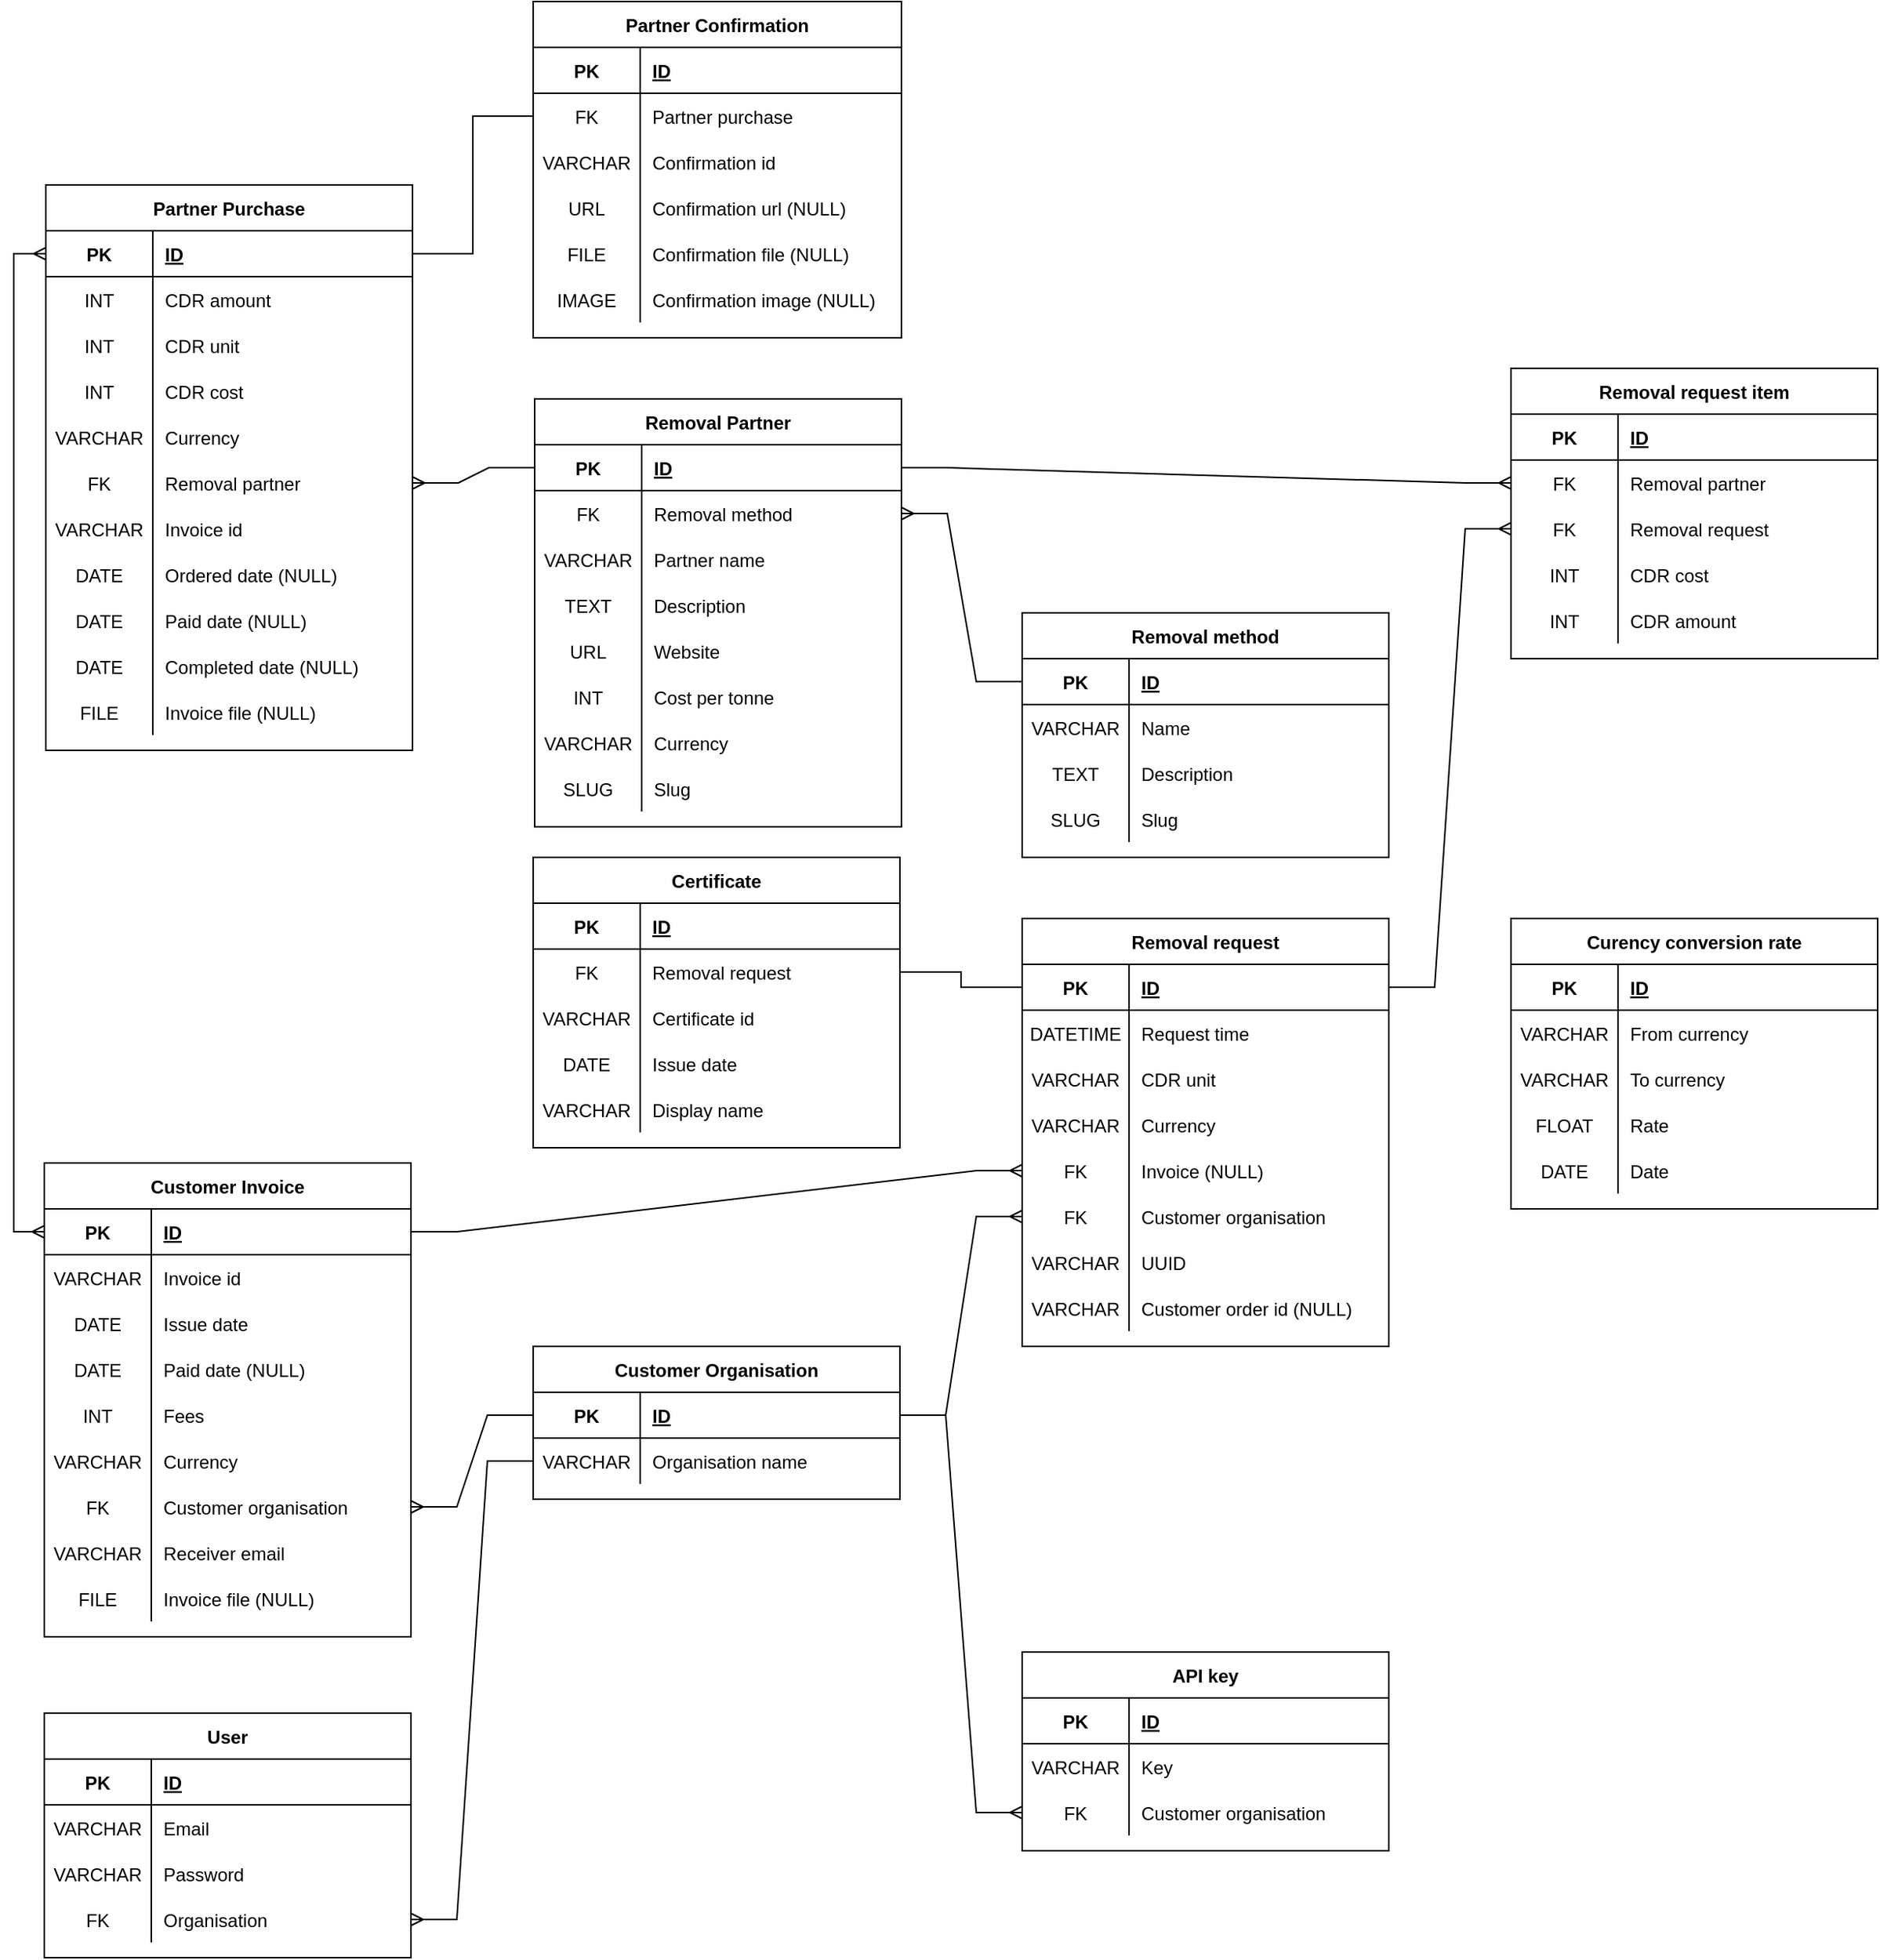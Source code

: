 <mxfile version="20.4.2" type="device"><diagram id="CjzKH9AeVBpLhsXz-N9g" name="Page-1"><mxGraphModel dx="2840" dy="2298" grid="1" gridSize="10" guides="1" tooltips="1" connect="1" arrows="1" fold="1" page="1" pageScale="1" pageWidth="827" pageHeight="1169" math="0" shadow="0"><root><mxCell id="0"/><mxCell id="1" parent="0"/><mxCell id="3dMumJbvhEbG9Md8NHyt-60" value="User" style="shape=table;startSize=30;container=1;collapsible=1;childLayout=tableLayout;fixedRows=1;rowLines=0;fontStyle=1;align=center;resizeLast=1;" parent="1" vertex="1"><mxGeometry x="-400" y="720" width="240" height="160" as="geometry"/></mxCell><mxCell id="3dMumJbvhEbG9Md8NHyt-61" value="" style="shape=tableRow;horizontal=0;startSize=0;swimlaneHead=0;swimlaneBody=0;fillColor=none;collapsible=0;dropTarget=0;points=[[0,0.5],[1,0.5]];portConstraint=eastwest;top=0;left=0;right=0;bottom=1;" parent="3dMumJbvhEbG9Md8NHyt-60" vertex="1"><mxGeometry y="30" width="240" height="30" as="geometry"/></mxCell><mxCell id="3dMumJbvhEbG9Md8NHyt-62" value="PK" style="shape=partialRectangle;connectable=0;fillColor=none;top=0;left=0;bottom=0;right=0;fontStyle=1;overflow=hidden;" parent="3dMumJbvhEbG9Md8NHyt-61" vertex="1"><mxGeometry width="70" height="30" as="geometry"><mxRectangle width="70" height="30" as="alternateBounds"/></mxGeometry></mxCell><mxCell id="3dMumJbvhEbG9Md8NHyt-63" value="ID" style="shape=partialRectangle;connectable=0;fillColor=none;top=0;left=0;bottom=0;right=0;align=left;spacingLeft=6;fontStyle=5;overflow=hidden;" parent="3dMumJbvhEbG9Md8NHyt-61" vertex="1"><mxGeometry x="70" width="170" height="30" as="geometry"><mxRectangle width="170" height="30" as="alternateBounds"/></mxGeometry></mxCell><mxCell id="3dMumJbvhEbG9Md8NHyt-64" value="" style="shape=tableRow;horizontal=0;startSize=0;swimlaneHead=0;swimlaneBody=0;fillColor=none;collapsible=0;dropTarget=0;points=[[0,0.5],[1,0.5]];portConstraint=eastwest;top=0;left=0;right=0;bottom=0;" parent="3dMumJbvhEbG9Md8NHyt-60" vertex="1"><mxGeometry y="60" width="240" height="30" as="geometry"/></mxCell><mxCell id="3dMumJbvhEbG9Md8NHyt-65" value="VARCHAR" style="shape=partialRectangle;connectable=0;fillColor=none;top=0;left=0;bottom=0;right=0;editable=1;overflow=hidden;" parent="3dMumJbvhEbG9Md8NHyt-64" vertex="1"><mxGeometry width="70" height="30" as="geometry"><mxRectangle width="70" height="30" as="alternateBounds"/></mxGeometry></mxCell><mxCell id="3dMumJbvhEbG9Md8NHyt-66" value="Email" style="shape=partialRectangle;connectable=0;fillColor=none;top=0;left=0;bottom=0;right=0;align=left;spacingLeft=6;overflow=hidden;" parent="3dMumJbvhEbG9Md8NHyt-64" vertex="1"><mxGeometry x="70" width="170" height="30" as="geometry"><mxRectangle width="170" height="30" as="alternateBounds"/></mxGeometry></mxCell><mxCell id="3dMumJbvhEbG9Md8NHyt-67" value="" style="shape=tableRow;horizontal=0;startSize=0;swimlaneHead=0;swimlaneBody=0;fillColor=none;collapsible=0;dropTarget=0;points=[[0,0.5],[1,0.5]];portConstraint=eastwest;top=0;left=0;right=0;bottom=0;" parent="3dMumJbvhEbG9Md8NHyt-60" vertex="1"><mxGeometry y="90" width="240" height="30" as="geometry"/></mxCell><mxCell id="3dMumJbvhEbG9Md8NHyt-68" value="VARCHAR" style="shape=partialRectangle;connectable=0;fillColor=none;top=0;left=0;bottom=0;right=0;editable=1;overflow=hidden;" parent="3dMumJbvhEbG9Md8NHyt-67" vertex="1"><mxGeometry width="70" height="30" as="geometry"><mxRectangle width="70" height="30" as="alternateBounds"/></mxGeometry></mxCell><mxCell id="3dMumJbvhEbG9Md8NHyt-69" value="Password" style="shape=partialRectangle;connectable=0;fillColor=none;top=0;left=0;bottom=0;right=0;align=left;spacingLeft=6;overflow=hidden;" parent="3dMumJbvhEbG9Md8NHyt-67" vertex="1"><mxGeometry x="70" width="170" height="30" as="geometry"><mxRectangle width="170" height="30" as="alternateBounds"/></mxGeometry></mxCell><mxCell id="lGTyCf9NZdFnauJaYzKD-109" style="shape=tableRow;horizontal=0;startSize=0;swimlaneHead=0;swimlaneBody=0;fillColor=none;collapsible=0;dropTarget=0;points=[[0,0.5],[1,0.5]];portConstraint=eastwest;top=0;left=0;right=0;bottom=0;" vertex="1" parent="3dMumJbvhEbG9Md8NHyt-60"><mxGeometry y="120" width="240" height="30" as="geometry"/></mxCell><mxCell id="lGTyCf9NZdFnauJaYzKD-110" value="FK" style="shape=partialRectangle;connectable=0;fillColor=none;top=0;left=0;bottom=0;right=0;editable=1;overflow=hidden;" vertex="1" parent="lGTyCf9NZdFnauJaYzKD-109"><mxGeometry width="70" height="30" as="geometry"><mxRectangle width="70" height="30" as="alternateBounds"/></mxGeometry></mxCell><mxCell id="lGTyCf9NZdFnauJaYzKD-111" value="Organisation" style="shape=partialRectangle;connectable=0;fillColor=none;top=0;left=0;bottom=0;right=0;align=left;spacingLeft=6;overflow=hidden;" vertex="1" parent="lGTyCf9NZdFnauJaYzKD-109"><mxGeometry x="70" width="170" height="30" as="geometry"><mxRectangle width="170" height="30" as="alternateBounds"/></mxGeometry></mxCell><mxCell id="3dMumJbvhEbG9Md8NHyt-73" value="API key" style="shape=table;startSize=30;container=1;collapsible=1;childLayout=tableLayout;fixedRows=1;rowLines=0;fontStyle=1;align=center;resizeLast=1;" parent="1" vertex="1"><mxGeometry x="240" y="680" width="240" height="130" as="geometry"/></mxCell><mxCell id="3dMumJbvhEbG9Md8NHyt-74" value="" style="shape=tableRow;horizontal=0;startSize=0;swimlaneHead=0;swimlaneBody=0;fillColor=none;collapsible=0;dropTarget=0;points=[[0,0.5],[1,0.5]];portConstraint=eastwest;top=0;left=0;right=0;bottom=1;" parent="3dMumJbvhEbG9Md8NHyt-73" vertex="1"><mxGeometry y="30" width="240" height="30" as="geometry"/></mxCell><mxCell id="3dMumJbvhEbG9Md8NHyt-75" value="PK" style="shape=partialRectangle;connectable=0;fillColor=none;top=0;left=0;bottom=0;right=0;fontStyle=1;overflow=hidden;" parent="3dMumJbvhEbG9Md8NHyt-74" vertex="1"><mxGeometry width="70" height="30" as="geometry"><mxRectangle width="70" height="30" as="alternateBounds"/></mxGeometry></mxCell><mxCell id="3dMumJbvhEbG9Md8NHyt-76" value="ID" style="shape=partialRectangle;connectable=0;fillColor=none;top=0;left=0;bottom=0;right=0;align=left;spacingLeft=6;fontStyle=5;overflow=hidden;" parent="3dMumJbvhEbG9Md8NHyt-74" vertex="1"><mxGeometry x="70" width="170" height="30" as="geometry"><mxRectangle width="170" height="30" as="alternateBounds"/></mxGeometry></mxCell><mxCell id="3dMumJbvhEbG9Md8NHyt-77" value="" style="shape=tableRow;horizontal=0;startSize=0;swimlaneHead=0;swimlaneBody=0;fillColor=none;collapsible=0;dropTarget=0;points=[[0,0.5],[1,0.5]];portConstraint=eastwest;top=0;left=0;right=0;bottom=0;" parent="3dMumJbvhEbG9Md8NHyt-73" vertex="1"><mxGeometry y="60" width="240" height="30" as="geometry"/></mxCell><mxCell id="3dMumJbvhEbG9Md8NHyt-78" value="VARCHAR" style="shape=partialRectangle;connectable=0;fillColor=none;top=0;left=0;bottom=0;right=0;editable=1;overflow=hidden;" parent="3dMumJbvhEbG9Md8NHyt-77" vertex="1"><mxGeometry width="70" height="30" as="geometry"><mxRectangle width="70" height="30" as="alternateBounds"/></mxGeometry></mxCell><mxCell id="3dMumJbvhEbG9Md8NHyt-79" value="Key" style="shape=partialRectangle;connectable=0;fillColor=none;top=0;left=0;bottom=0;right=0;align=left;spacingLeft=6;overflow=hidden;" parent="3dMumJbvhEbG9Md8NHyt-77" vertex="1"><mxGeometry x="70" width="170" height="30" as="geometry"><mxRectangle width="170" height="30" as="alternateBounds"/></mxGeometry></mxCell><mxCell id="3dMumJbvhEbG9Md8NHyt-80" value="" style="shape=tableRow;horizontal=0;startSize=0;swimlaneHead=0;swimlaneBody=0;fillColor=none;collapsible=0;dropTarget=0;points=[[0,0.5],[1,0.5]];portConstraint=eastwest;top=0;left=0;right=0;bottom=0;" parent="3dMumJbvhEbG9Md8NHyt-73" vertex="1"><mxGeometry y="90" width="240" height="30" as="geometry"/></mxCell><mxCell id="3dMumJbvhEbG9Md8NHyt-81" value="FK" style="shape=partialRectangle;connectable=0;fillColor=none;top=0;left=0;bottom=0;right=0;editable=1;overflow=hidden;" parent="3dMumJbvhEbG9Md8NHyt-80" vertex="1"><mxGeometry width="70" height="30" as="geometry"><mxRectangle width="70" height="30" as="alternateBounds"/></mxGeometry></mxCell><mxCell id="3dMumJbvhEbG9Md8NHyt-82" value="Customer organisation" style="shape=partialRectangle;connectable=0;fillColor=none;top=0;left=0;bottom=0;right=0;align=left;spacingLeft=6;overflow=hidden;" parent="3dMumJbvhEbG9Md8NHyt-80" vertex="1"><mxGeometry x="70" width="170" height="30" as="geometry"><mxRectangle width="170" height="30" as="alternateBounds"/></mxGeometry></mxCell><mxCell id="3dMumJbvhEbG9Md8NHyt-83" value="" style="edgeStyle=entityRelationEdgeStyle;fontSize=12;html=1;endArrow=ERmany;rounded=0;exitX=1;exitY=0.5;exitDx=0;exitDy=0;entryX=0;entryY=0.5;entryDx=0;entryDy=0;" parent="1" source="lGTyCf9NZdFnauJaYzKD-100" target="3dMumJbvhEbG9Md8NHyt-80" edge="1"><mxGeometry width="100" height="100" relative="1" as="geometry"><mxPoint x="360" y="210" as="sourcePoint"/><mxPoint x="460" y="110" as="targetPoint"/></mxGeometry></mxCell><mxCell id="3dMumJbvhEbG9Md8NHyt-84" value="Removal method" style="shape=table;startSize=30;container=1;collapsible=1;childLayout=tableLayout;fixedRows=1;rowLines=0;fontStyle=1;align=center;resizeLast=1;" parent="1" vertex="1"><mxGeometry x="240" width="240" height="160" as="geometry"/></mxCell><mxCell id="3dMumJbvhEbG9Md8NHyt-85" value="" style="shape=tableRow;horizontal=0;startSize=0;swimlaneHead=0;swimlaneBody=0;fillColor=none;collapsible=0;dropTarget=0;points=[[0,0.5],[1,0.5]];portConstraint=eastwest;top=0;left=0;right=0;bottom=1;" parent="3dMumJbvhEbG9Md8NHyt-84" vertex="1"><mxGeometry y="30" width="240" height="30" as="geometry"/></mxCell><mxCell id="3dMumJbvhEbG9Md8NHyt-86" value="PK" style="shape=partialRectangle;connectable=0;fillColor=none;top=0;left=0;bottom=0;right=0;fontStyle=1;overflow=hidden;" parent="3dMumJbvhEbG9Md8NHyt-85" vertex="1"><mxGeometry width="70" height="30" as="geometry"><mxRectangle width="70" height="30" as="alternateBounds"/></mxGeometry></mxCell><mxCell id="3dMumJbvhEbG9Md8NHyt-87" value="ID" style="shape=partialRectangle;connectable=0;fillColor=none;top=0;left=0;bottom=0;right=0;align=left;spacingLeft=6;fontStyle=5;overflow=hidden;" parent="3dMumJbvhEbG9Md8NHyt-85" vertex="1"><mxGeometry x="70" width="170" height="30" as="geometry"><mxRectangle width="170" height="30" as="alternateBounds"/></mxGeometry></mxCell><mxCell id="3dMumJbvhEbG9Md8NHyt-88" value="" style="shape=tableRow;horizontal=0;startSize=0;swimlaneHead=0;swimlaneBody=0;fillColor=none;collapsible=0;dropTarget=0;points=[[0,0.5],[1,0.5]];portConstraint=eastwest;top=0;left=0;right=0;bottom=0;" parent="3dMumJbvhEbG9Md8NHyt-84" vertex="1"><mxGeometry y="60" width="240" height="30" as="geometry"/></mxCell><mxCell id="3dMumJbvhEbG9Md8NHyt-89" value="VARCHAR" style="shape=partialRectangle;connectable=0;fillColor=none;top=0;left=0;bottom=0;right=0;editable=1;overflow=hidden;" parent="3dMumJbvhEbG9Md8NHyt-88" vertex="1"><mxGeometry width="70" height="30" as="geometry"><mxRectangle width="70" height="30" as="alternateBounds"/></mxGeometry></mxCell><mxCell id="3dMumJbvhEbG9Md8NHyt-90" value="Name" style="shape=partialRectangle;connectable=0;fillColor=none;top=0;left=0;bottom=0;right=0;align=left;spacingLeft=6;overflow=hidden;" parent="3dMumJbvhEbG9Md8NHyt-88" vertex="1"><mxGeometry x="70" width="170" height="30" as="geometry"><mxRectangle width="170" height="30" as="alternateBounds"/></mxGeometry></mxCell><mxCell id="lGTyCf9NZdFnauJaYzKD-89" style="shape=tableRow;horizontal=0;startSize=0;swimlaneHead=0;swimlaneBody=0;fillColor=none;collapsible=0;dropTarget=0;points=[[0,0.5],[1,0.5]];portConstraint=eastwest;top=0;left=0;right=0;bottom=0;" vertex="1" parent="3dMumJbvhEbG9Md8NHyt-84"><mxGeometry y="90" width="240" height="30" as="geometry"/></mxCell><mxCell id="lGTyCf9NZdFnauJaYzKD-90" value="TEXT" style="shape=partialRectangle;connectable=0;fillColor=none;top=0;left=0;bottom=0;right=0;editable=1;overflow=hidden;" vertex="1" parent="lGTyCf9NZdFnauJaYzKD-89"><mxGeometry width="70" height="30" as="geometry"><mxRectangle width="70" height="30" as="alternateBounds"/></mxGeometry></mxCell><mxCell id="lGTyCf9NZdFnauJaYzKD-91" value="Description" style="shape=partialRectangle;connectable=0;fillColor=none;top=0;left=0;bottom=0;right=0;align=left;spacingLeft=6;overflow=hidden;" vertex="1" parent="lGTyCf9NZdFnauJaYzKD-89"><mxGeometry x="70" width="170" height="30" as="geometry"><mxRectangle width="170" height="30" as="alternateBounds"/></mxGeometry></mxCell><mxCell id="lGTyCf9NZdFnauJaYzKD-130" style="shape=tableRow;horizontal=0;startSize=0;swimlaneHead=0;swimlaneBody=0;fillColor=none;collapsible=0;dropTarget=0;points=[[0,0.5],[1,0.5]];portConstraint=eastwest;top=0;left=0;right=0;bottom=0;" vertex="1" parent="3dMumJbvhEbG9Md8NHyt-84"><mxGeometry y="120" width="240" height="30" as="geometry"/></mxCell><mxCell id="lGTyCf9NZdFnauJaYzKD-131" value="SLUG" style="shape=partialRectangle;connectable=0;fillColor=none;top=0;left=0;bottom=0;right=0;editable=1;overflow=hidden;" vertex="1" parent="lGTyCf9NZdFnauJaYzKD-130"><mxGeometry width="70" height="30" as="geometry"><mxRectangle width="70" height="30" as="alternateBounds"/></mxGeometry></mxCell><mxCell id="lGTyCf9NZdFnauJaYzKD-132" value="Slug" style="shape=partialRectangle;connectable=0;fillColor=none;top=0;left=0;bottom=0;right=0;align=left;spacingLeft=6;overflow=hidden;" vertex="1" parent="lGTyCf9NZdFnauJaYzKD-130"><mxGeometry x="70" width="170" height="30" as="geometry"><mxRectangle width="170" height="30" as="alternateBounds"/></mxGeometry></mxCell><mxCell id="3dMumJbvhEbG9Md8NHyt-94" value="Removal request item" style="shape=table;startSize=30;container=1;collapsible=1;childLayout=tableLayout;fixedRows=1;rowLines=0;fontStyle=1;align=center;resizeLast=1;" parent="1" vertex="1"><mxGeometry x="560" y="-160" width="240" height="190" as="geometry"/></mxCell><mxCell id="3dMumJbvhEbG9Md8NHyt-95" value="" style="shape=tableRow;horizontal=0;startSize=0;swimlaneHead=0;swimlaneBody=0;fillColor=none;collapsible=0;dropTarget=0;points=[[0,0.5],[1,0.5]];portConstraint=eastwest;top=0;left=0;right=0;bottom=1;" parent="3dMumJbvhEbG9Md8NHyt-94" vertex="1"><mxGeometry y="30" width="240" height="30" as="geometry"/></mxCell><mxCell id="3dMumJbvhEbG9Md8NHyt-96" value="PK" style="shape=partialRectangle;connectable=0;fillColor=none;top=0;left=0;bottom=0;right=0;fontStyle=1;overflow=hidden;" parent="3dMumJbvhEbG9Md8NHyt-95" vertex="1"><mxGeometry width="70" height="30" as="geometry"><mxRectangle width="70" height="30" as="alternateBounds"/></mxGeometry></mxCell><mxCell id="3dMumJbvhEbG9Md8NHyt-97" value="ID" style="shape=partialRectangle;connectable=0;fillColor=none;top=0;left=0;bottom=0;right=0;align=left;spacingLeft=6;fontStyle=5;overflow=hidden;" parent="3dMumJbvhEbG9Md8NHyt-95" vertex="1"><mxGeometry x="70" width="170" height="30" as="geometry"><mxRectangle width="170" height="30" as="alternateBounds"/></mxGeometry></mxCell><mxCell id="3dMumJbvhEbG9Md8NHyt-98" value="" style="shape=tableRow;horizontal=0;startSize=0;swimlaneHead=0;swimlaneBody=0;fillColor=none;collapsible=0;dropTarget=0;points=[[0,0.5],[1,0.5]];portConstraint=eastwest;top=0;left=0;right=0;bottom=0;" parent="3dMumJbvhEbG9Md8NHyt-94" vertex="1"><mxGeometry y="60" width="240" height="30" as="geometry"/></mxCell><mxCell id="3dMumJbvhEbG9Md8NHyt-99" value="FK" style="shape=partialRectangle;connectable=0;fillColor=none;top=0;left=0;bottom=0;right=0;editable=1;overflow=hidden;" parent="3dMumJbvhEbG9Md8NHyt-98" vertex="1"><mxGeometry width="70" height="30" as="geometry"><mxRectangle width="70" height="30" as="alternateBounds"/></mxGeometry></mxCell><mxCell id="3dMumJbvhEbG9Md8NHyt-100" value="Removal partner" style="shape=partialRectangle;connectable=0;fillColor=none;top=0;left=0;bottom=0;right=0;align=left;spacingLeft=6;overflow=hidden;" parent="3dMumJbvhEbG9Md8NHyt-98" vertex="1"><mxGeometry x="70" width="170" height="30" as="geometry"><mxRectangle width="170" height="30" as="alternateBounds"/></mxGeometry></mxCell><mxCell id="3dMumJbvhEbG9Md8NHyt-101" value="" style="shape=tableRow;horizontal=0;startSize=0;swimlaneHead=0;swimlaneBody=0;fillColor=none;collapsible=0;dropTarget=0;points=[[0,0.5],[1,0.5]];portConstraint=eastwest;top=0;left=0;right=0;bottom=0;" parent="3dMumJbvhEbG9Md8NHyt-94" vertex="1"><mxGeometry y="90" width="240" height="30" as="geometry"/></mxCell><mxCell id="3dMumJbvhEbG9Md8NHyt-102" value="FK" style="shape=partialRectangle;connectable=0;fillColor=none;top=0;left=0;bottom=0;right=0;editable=1;overflow=hidden;" parent="3dMumJbvhEbG9Md8NHyt-101" vertex="1"><mxGeometry width="70" height="30" as="geometry"><mxRectangle width="70" height="30" as="alternateBounds"/></mxGeometry></mxCell><mxCell id="3dMumJbvhEbG9Md8NHyt-103" value="Removal request" style="shape=partialRectangle;connectable=0;fillColor=none;top=0;left=0;bottom=0;right=0;align=left;spacingLeft=6;overflow=hidden;" parent="3dMumJbvhEbG9Md8NHyt-101" vertex="1"><mxGeometry x="70" width="170" height="30" as="geometry"><mxRectangle width="170" height="30" as="alternateBounds"/></mxGeometry></mxCell><mxCell id="3dMumJbvhEbG9Md8NHyt-140" style="shape=tableRow;horizontal=0;startSize=0;swimlaneHead=0;swimlaneBody=0;fillColor=none;collapsible=0;dropTarget=0;points=[[0,0.5],[1,0.5]];portConstraint=eastwest;top=0;left=0;right=0;bottom=0;" parent="3dMumJbvhEbG9Md8NHyt-94" vertex="1"><mxGeometry y="120" width="240" height="30" as="geometry"/></mxCell><mxCell id="3dMumJbvhEbG9Md8NHyt-141" value="INT" style="shape=partialRectangle;connectable=0;fillColor=none;top=0;left=0;bottom=0;right=0;editable=1;overflow=hidden;" parent="3dMumJbvhEbG9Md8NHyt-140" vertex="1"><mxGeometry width="70" height="30" as="geometry"><mxRectangle width="70" height="30" as="alternateBounds"/></mxGeometry></mxCell><mxCell id="3dMumJbvhEbG9Md8NHyt-142" value="CDR cost" style="shape=partialRectangle;connectable=0;fillColor=none;top=0;left=0;bottom=0;right=0;align=left;spacingLeft=6;overflow=hidden;" parent="3dMumJbvhEbG9Md8NHyt-140" vertex="1"><mxGeometry x="70" width="170" height="30" as="geometry"><mxRectangle width="170" height="30" as="alternateBounds"/></mxGeometry></mxCell><mxCell id="3dMumJbvhEbG9Md8NHyt-146" style="shape=tableRow;horizontal=0;startSize=0;swimlaneHead=0;swimlaneBody=0;fillColor=none;collapsible=0;dropTarget=0;points=[[0,0.5],[1,0.5]];portConstraint=eastwest;top=0;left=0;right=0;bottom=0;" parent="3dMumJbvhEbG9Md8NHyt-94" vertex="1"><mxGeometry y="150" width="240" height="30" as="geometry"/></mxCell><mxCell id="3dMumJbvhEbG9Md8NHyt-147" value="INT" style="shape=partialRectangle;connectable=0;fillColor=none;top=0;left=0;bottom=0;right=0;editable=1;overflow=hidden;" parent="3dMumJbvhEbG9Md8NHyt-146" vertex="1"><mxGeometry width="70" height="30" as="geometry"><mxRectangle width="70" height="30" as="alternateBounds"/></mxGeometry></mxCell><mxCell id="3dMumJbvhEbG9Md8NHyt-148" value="CDR amount" style="shape=partialRectangle;connectable=0;fillColor=none;top=0;left=0;bottom=0;right=0;align=left;spacingLeft=6;overflow=hidden;" parent="3dMumJbvhEbG9Md8NHyt-146" vertex="1"><mxGeometry x="70" width="170" height="30" as="geometry"><mxRectangle width="170" height="30" as="alternateBounds"/></mxGeometry></mxCell><mxCell id="3dMumJbvhEbG9Md8NHyt-107" value="Removal request" style="shape=table;startSize=30;container=1;collapsible=1;childLayout=tableLayout;fixedRows=1;rowLines=0;fontStyle=1;align=center;resizeLast=1;" parent="1" vertex="1"><mxGeometry x="240" y="200" width="240" height="280" as="geometry"/></mxCell><mxCell id="3dMumJbvhEbG9Md8NHyt-108" value="" style="shape=tableRow;horizontal=0;startSize=0;swimlaneHead=0;swimlaneBody=0;fillColor=none;collapsible=0;dropTarget=0;points=[[0,0.5],[1,0.5]];portConstraint=eastwest;top=0;left=0;right=0;bottom=1;" parent="3dMumJbvhEbG9Md8NHyt-107" vertex="1"><mxGeometry y="30" width="240" height="30" as="geometry"/></mxCell><mxCell id="3dMumJbvhEbG9Md8NHyt-109" value="PK" style="shape=partialRectangle;connectable=0;fillColor=none;top=0;left=0;bottom=0;right=0;fontStyle=1;overflow=hidden;" parent="3dMumJbvhEbG9Md8NHyt-108" vertex="1"><mxGeometry width="70" height="30" as="geometry"><mxRectangle width="70" height="30" as="alternateBounds"/></mxGeometry></mxCell><mxCell id="3dMumJbvhEbG9Md8NHyt-110" value="ID" style="shape=partialRectangle;connectable=0;fillColor=none;top=0;left=0;bottom=0;right=0;align=left;spacingLeft=6;fontStyle=5;overflow=hidden;" parent="3dMumJbvhEbG9Md8NHyt-108" vertex="1"><mxGeometry x="70" width="170" height="30" as="geometry"><mxRectangle width="170" height="30" as="alternateBounds"/></mxGeometry></mxCell><mxCell id="3dMumJbvhEbG9Md8NHyt-133" style="shape=tableRow;horizontal=0;startSize=0;swimlaneHead=0;swimlaneBody=0;fillColor=none;collapsible=0;dropTarget=0;points=[[0,0.5],[1,0.5]];portConstraint=eastwest;top=0;left=0;right=0;bottom=0;" parent="3dMumJbvhEbG9Md8NHyt-107" vertex="1"><mxGeometry y="60" width="240" height="30" as="geometry"/></mxCell><mxCell id="3dMumJbvhEbG9Md8NHyt-134" value="DATETIME" style="shape=partialRectangle;connectable=0;fillColor=none;top=0;left=0;bottom=0;right=0;editable=1;overflow=hidden;" parent="3dMumJbvhEbG9Md8NHyt-133" vertex="1"><mxGeometry width="70" height="30" as="geometry"><mxRectangle width="70" height="30" as="alternateBounds"/></mxGeometry></mxCell><mxCell id="3dMumJbvhEbG9Md8NHyt-135" value="Request time" style="shape=partialRectangle;connectable=0;fillColor=none;top=0;left=0;bottom=0;right=0;align=left;spacingLeft=6;overflow=hidden;" parent="3dMumJbvhEbG9Md8NHyt-133" vertex="1"><mxGeometry x="70" width="170" height="30" as="geometry"><mxRectangle width="170" height="30" as="alternateBounds"/></mxGeometry></mxCell><mxCell id="3dMumJbvhEbG9Md8NHyt-136" style="shape=tableRow;horizontal=0;startSize=0;swimlaneHead=0;swimlaneBody=0;fillColor=none;collapsible=0;dropTarget=0;points=[[0,0.5],[1,0.5]];portConstraint=eastwest;top=0;left=0;right=0;bottom=0;" parent="3dMumJbvhEbG9Md8NHyt-107" vertex="1"><mxGeometry y="90" width="240" height="30" as="geometry"/></mxCell><mxCell id="3dMumJbvhEbG9Md8NHyt-137" value="VARCHAR" style="shape=partialRectangle;connectable=0;fillColor=none;top=0;left=0;bottom=0;right=0;editable=1;overflow=hidden;" parent="3dMumJbvhEbG9Md8NHyt-136" vertex="1"><mxGeometry width="70" height="30" as="geometry"><mxRectangle width="70" height="30" as="alternateBounds"/></mxGeometry></mxCell><mxCell id="3dMumJbvhEbG9Md8NHyt-138" value="CDR unit" style="shape=partialRectangle;connectable=0;fillColor=none;top=0;left=0;bottom=0;right=0;align=left;spacingLeft=6;overflow=hidden;" parent="3dMumJbvhEbG9Md8NHyt-136" vertex="1"><mxGeometry x="70" width="170" height="30" as="geometry"><mxRectangle width="170" height="30" as="alternateBounds"/></mxGeometry></mxCell><mxCell id="3dMumJbvhEbG9Md8NHyt-149" style="shape=tableRow;horizontal=0;startSize=0;swimlaneHead=0;swimlaneBody=0;fillColor=none;collapsible=0;dropTarget=0;points=[[0,0.5],[1,0.5]];portConstraint=eastwest;top=0;left=0;right=0;bottom=0;" parent="3dMumJbvhEbG9Md8NHyt-107" vertex="1"><mxGeometry y="120" width="240" height="30" as="geometry"/></mxCell><mxCell id="3dMumJbvhEbG9Md8NHyt-150" value="VARCHAR" style="shape=partialRectangle;connectable=0;fillColor=none;top=0;left=0;bottom=0;right=0;editable=1;overflow=hidden;" parent="3dMumJbvhEbG9Md8NHyt-149" vertex="1"><mxGeometry width="70" height="30" as="geometry"><mxRectangle width="70" height="30" as="alternateBounds"/></mxGeometry></mxCell><mxCell id="3dMumJbvhEbG9Md8NHyt-151" value="Currency" style="shape=partialRectangle;connectable=0;fillColor=none;top=0;left=0;bottom=0;right=0;align=left;spacingLeft=6;overflow=hidden;" parent="3dMumJbvhEbG9Md8NHyt-149" vertex="1"><mxGeometry x="70" width="170" height="30" as="geometry"><mxRectangle width="170" height="30" as="alternateBounds"/></mxGeometry></mxCell><mxCell id="3dMumJbvhEbG9Md8NHyt-183" style="shape=tableRow;horizontal=0;startSize=0;swimlaneHead=0;swimlaneBody=0;fillColor=none;collapsible=0;dropTarget=0;points=[[0,0.5],[1,0.5]];portConstraint=eastwest;top=0;left=0;right=0;bottom=0;" parent="3dMumJbvhEbG9Md8NHyt-107" vertex="1"><mxGeometry y="150" width="240" height="30" as="geometry"/></mxCell><mxCell id="3dMumJbvhEbG9Md8NHyt-184" value="FK" style="shape=partialRectangle;connectable=0;fillColor=none;top=0;left=0;bottom=0;right=0;editable=1;overflow=hidden;" parent="3dMumJbvhEbG9Md8NHyt-183" vertex="1"><mxGeometry width="70" height="30" as="geometry"><mxRectangle width="70" height="30" as="alternateBounds"/></mxGeometry></mxCell><mxCell id="3dMumJbvhEbG9Md8NHyt-185" value="Invoice (NULL)" style="shape=partialRectangle;connectable=0;fillColor=none;top=0;left=0;bottom=0;right=0;align=left;spacingLeft=6;overflow=hidden;" parent="3dMumJbvhEbG9Md8NHyt-183" vertex="1"><mxGeometry x="70" width="170" height="30" as="geometry"><mxRectangle width="170" height="30" as="alternateBounds"/></mxGeometry></mxCell><mxCell id="3dMumJbvhEbG9Md8NHyt-114" value="" style="shape=tableRow;horizontal=0;startSize=0;swimlaneHead=0;swimlaneBody=0;fillColor=none;collapsible=0;dropTarget=0;points=[[0,0.5],[1,0.5]];portConstraint=eastwest;top=0;left=0;right=0;bottom=0;" parent="3dMumJbvhEbG9Md8NHyt-107" vertex="1"><mxGeometry y="180" width="240" height="30" as="geometry"/></mxCell><mxCell id="3dMumJbvhEbG9Md8NHyt-115" value="FK" style="shape=partialRectangle;connectable=0;fillColor=none;top=0;left=0;bottom=0;right=0;editable=1;overflow=hidden;" parent="3dMumJbvhEbG9Md8NHyt-114" vertex="1"><mxGeometry width="70" height="30" as="geometry"><mxRectangle width="70" height="30" as="alternateBounds"/></mxGeometry></mxCell><mxCell id="3dMumJbvhEbG9Md8NHyt-116" value="Customer organisation" style="shape=partialRectangle;connectable=0;fillColor=none;top=0;left=0;bottom=0;right=0;align=left;spacingLeft=6;overflow=hidden;" parent="3dMumJbvhEbG9Md8NHyt-114" vertex="1"><mxGeometry x="70" width="170" height="30" as="geometry"><mxRectangle width="170" height="30" as="alternateBounds"/></mxGeometry></mxCell><mxCell id="lGTyCf9NZdFnauJaYzKD-118" style="shape=tableRow;horizontal=0;startSize=0;swimlaneHead=0;swimlaneBody=0;fillColor=none;collapsible=0;dropTarget=0;points=[[0,0.5],[1,0.5]];portConstraint=eastwest;top=0;left=0;right=0;bottom=0;" vertex="1" parent="3dMumJbvhEbG9Md8NHyt-107"><mxGeometry y="210" width="240" height="30" as="geometry"/></mxCell><mxCell id="lGTyCf9NZdFnauJaYzKD-119" value="VARCHAR" style="shape=partialRectangle;connectable=0;fillColor=none;top=0;left=0;bottom=0;right=0;editable=1;overflow=hidden;" vertex="1" parent="lGTyCf9NZdFnauJaYzKD-118"><mxGeometry width="70" height="30" as="geometry"><mxRectangle width="70" height="30" as="alternateBounds"/></mxGeometry></mxCell><mxCell id="lGTyCf9NZdFnauJaYzKD-120" value="UUID" style="shape=partialRectangle;connectable=0;fillColor=none;top=0;left=0;bottom=0;right=0;align=left;spacingLeft=6;overflow=hidden;" vertex="1" parent="lGTyCf9NZdFnauJaYzKD-118"><mxGeometry x="70" width="170" height="30" as="geometry"><mxRectangle width="170" height="30" as="alternateBounds"/></mxGeometry></mxCell><mxCell id="lGTyCf9NZdFnauJaYzKD-115" style="shape=tableRow;horizontal=0;startSize=0;swimlaneHead=0;swimlaneBody=0;fillColor=none;collapsible=0;dropTarget=0;points=[[0,0.5],[1,0.5]];portConstraint=eastwest;top=0;left=0;right=0;bottom=0;" vertex="1" parent="3dMumJbvhEbG9Md8NHyt-107"><mxGeometry y="240" width="240" height="30" as="geometry"/></mxCell><mxCell id="lGTyCf9NZdFnauJaYzKD-116" value="VARCHAR" style="shape=partialRectangle;connectable=0;fillColor=none;top=0;left=0;bottom=0;right=0;editable=1;overflow=hidden;" vertex="1" parent="lGTyCf9NZdFnauJaYzKD-115"><mxGeometry width="70" height="30" as="geometry"><mxRectangle width="70" height="30" as="alternateBounds"/></mxGeometry></mxCell><mxCell id="lGTyCf9NZdFnauJaYzKD-117" value="Customer order id (NULL)" style="shape=partialRectangle;connectable=0;fillColor=none;top=0;left=0;bottom=0;right=0;align=left;spacingLeft=6;overflow=hidden;" vertex="1" parent="lGTyCf9NZdFnauJaYzKD-115"><mxGeometry x="70" width="170" height="30" as="geometry"><mxRectangle width="170" height="30" as="alternateBounds"/></mxGeometry></mxCell><mxCell id="3dMumJbvhEbG9Md8NHyt-130" value="" style="edgeStyle=entityRelationEdgeStyle;fontSize=12;html=1;endArrow=ERmany;rounded=0;exitX=1;exitY=0.5;exitDx=0;exitDy=0;entryX=0;entryY=0.5;entryDx=0;entryDy=0;" parent="1" source="lGTyCf9NZdFnauJaYzKD-100" target="3dMumJbvhEbG9Md8NHyt-114" edge="1"><mxGeometry width="100" height="100" relative="1" as="geometry"><mxPoint x="280" y="140" as="sourcePoint"/><mxPoint x="290" y="310" as="targetPoint"/></mxGeometry></mxCell><mxCell id="3dMumJbvhEbG9Md8NHyt-132" value="" style="edgeStyle=entityRelationEdgeStyle;fontSize=12;html=1;endArrow=ERmany;rounded=0;exitX=1;exitY=0.5;exitDx=0;exitDy=0;entryX=0;entryY=0.5;entryDx=0;entryDy=0;" parent="1" source="3dMumJbvhEbG9Md8NHyt-108" target="3dMumJbvhEbG9Md8NHyt-101" edge="1"><mxGeometry width="100" height="100" relative="1" as="geometry"><mxPoint x="400" y="550" as="sourcePoint"/><mxPoint x="500" y="450" as="targetPoint"/></mxGeometry></mxCell><mxCell id="3dMumJbvhEbG9Md8NHyt-139" value="" style="edgeStyle=entityRelationEdgeStyle;fontSize=12;html=1;endArrow=ERmany;rounded=0;exitX=1;exitY=0.5;exitDx=0;exitDy=0;entryX=0;entryY=0.5;entryDx=0;entryDy=0;" parent="1" source="3dMumJbvhEbG9Md8NHyt-216" target="3dMumJbvhEbG9Md8NHyt-98" edge="1"><mxGeometry width="100" height="100" relative="1" as="geometry"><mxPoint x="860" y="240" as="sourcePoint"/><mxPoint x="640" y="-90" as="targetPoint"/></mxGeometry></mxCell><mxCell id="3dMumJbvhEbG9Md8NHyt-155" value="Certificate" style="shape=table;startSize=30;container=1;collapsible=1;childLayout=tableLayout;fixedRows=1;rowLines=0;fontStyle=1;align=center;resizeLast=1;" parent="1" vertex="1"><mxGeometry x="-80" y="160" width="240" height="190" as="geometry"/></mxCell><mxCell id="3dMumJbvhEbG9Md8NHyt-156" value="" style="shape=tableRow;horizontal=0;startSize=0;swimlaneHead=0;swimlaneBody=0;fillColor=none;collapsible=0;dropTarget=0;points=[[0,0.5],[1,0.5]];portConstraint=eastwest;top=0;left=0;right=0;bottom=1;" parent="3dMumJbvhEbG9Md8NHyt-155" vertex="1"><mxGeometry y="30" width="240" height="30" as="geometry"/></mxCell><mxCell id="3dMumJbvhEbG9Md8NHyt-157" value="PK" style="shape=partialRectangle;connectable=0;fillColor=none;top=0;left=0;bottom=0;right=0;fontStyle=1;overflow=hidden;" parent="3dMumJbvhEbG9Md8NHyt-156" vertex="1"><mxGeometry width="70" height="30" as="geometry"><mxRectangle width="70" height="30" as="alternateBounds"/></mxGeometry></mxCell><mxCell id="3dMumJbvhEbG9Md8NHyt-158" value="ID" style="shape=partialRectangle;connectable=0;fillColor=none;top=0;left=0;bottom=0;right=0;align=left;spacingLeft=6;fontStyle=5;overflow=hidden;" parent="3dMumJbvhEbG9Md8NHyt-156" vertex="1"><mxGeometry x="70" width="170" height="30" as="geometry"><mxRectangle width="170" height="30" as="alternateBounds"/></mxGeometry></mxCell><mxCell id="3dMumJbvhEbG9Md8NHyt-159" value="" style="shape=tableRow;horizontal=0;startSize=0;swimlaneHead=0;swimlaneBody=0;fillColor=none;collapsible=0;dropTarget=0;points=[[0,0.5],[1,0.5]];portConstraint=eastwest;top=0;left=0;right=0;bottom=0;" parent="3dMumJbvhEbG9Md8NHyt-155" vertex="1"><mxGeometry y="60" width="240" height="30" as="geometry"/></mxCell><mxCell id="3dMumJbvhEbG9Md8NHyt-160" value="FK" style="shape=partialRectangle;connectable=0;fillColor=none;top=0;left=0;bottom=0;right=0;editable=1;overflow=hidden;" parent="3dMumJbvhEbG9Md8NHyt-159" vertex="1"><mxGeometry width="70" height="30" as="geometry"><mxRectangle width="70" height="30" as="alternateBounds"/></mxGeometry></mxCell><mxCell id="3dMumJbvhEbG9Md8NHyt-161" value="Removal request" style="shape=partialRectangle;connectable=0;fillColor=none;top=0;left=0;bottom=0;right=0;align=left;spacingLeft=6;overflow=hidden;" parent="3dMumJbvhEbG9Md8NHyt-159" vertex="1"><mxGeometry x="70" width="170" height="30" as="geometry"><mxRectangle width="170" height="30" as="alternateBounds"/></mxGeometry></mxCell><mxCell id="3dMumJbvhEbG9Md8NHyt-162" value="" style="shape=tableRow;horizontal=0;startSize=0;swimlaneHead=0;swimlaneBody=0;fillColor=none;collapsible=0;dropTarget=0;points=[[0,0.5],[1,0.5]];portConstraint=eastwest;top=0;left=0;right=0;bottom=0;" parent="3dMumJbvhEbG9Md8NHyt-155" vertex="1"><mxGeometry y="90" width="240" height="30" as="geometry"/></mxCell><mxCell id="3dMumJbvhEbG9Md8NHyt-163" value="VARCHAR" style="shape=partialRectangle;connectable=0;fillColor=none;top=0;left=0;bottom=0;right=0;editable=1;overflow=hidden;" parent="3dMumJbvhEbG9Md8NHyt-162" vertex="1"><mxGeometry width="70" height="30" as="geometry"><mxRectangle width="70" height="30" as="alternateBounds"/></mxGeometry></mxCell><mxCell id="3dMumJbvhEbG9Md8NHyt-164" value="Certificate id" style="shape=partialRectangle;connectable=0;fillColor=none;top=0;left=0;bottom=0;right=0;align=left;spacingLeft=6;overflow=hidden;" parent="3dMumJbvhEbG9Md8NHyt-162" vertex="1"><mxGeometry x="70" width="170" height="30" as="geometry"><mxRectangle width="170" height="30" as="alternateBounds"/></mxGeometry></mxCell><mxCell id="3dMumJbvhEbG9Md8NHyt-176" style="shape=tableRow;horizontal=0;startSize=0;swimlaneHead=0;swimlaneBody=0;fillColor=none;collapsible=0;dropTarget=0;points=[[0,0.5],[1,0.5]];portConstraint=eastwest;top=0;left=0;right=0;bottom=0;" parent="3dMumJbvhEbG9Md8NHyt-155" vertex="1"><mxGeometry y="120" width="240" height="30" as="geometry"/></mxCell><mxCell id="3dMumJbvhEbG9Md8NHyt-177" value="DATE" style="shape=partialRectangle;connectable=0;fillColor=none;top=0;left=0;bottom=0;right=0;editable=1;overflow=hidden;" parent="3dMumJbvhEbG9Md8NHyt-176" vertex="1"><mxGeometry width="70" height="30" as="geometry"><mxRectangle width="70" height="30" as="alternateBounds"/></mxGeometry></mxCell><mxCell id="3dMumJbvhEbG9Md8NHyt-178" value="Issue date" style="shape=partialRectangle;connectable=0;fillColor=none;top=0;left=0;bottom=0;right=0;align=left;spacingLeft=6;overflow=hidden;" parent="3dMumJbvhEbG9Md8NHyt-176" vertex="1"><mxGeometry x="70" width="170" height="30" as="geometry"><mxRectangle width="170" height="30" as="alternateBounds"/></mxGeometry></mxCell><mxCell id="3dMumJbvhEbG9Md8NHyt-179" style="shape=tableRow;horizontal=0;startSize=0;swimlaneHead=0;swimlaneBody=0;fillColor=none;collapsible=0;dropTarget=0;points=[[0,0.5],[1,0.5]];portConstraint=eastwest;top=0;left=0;right=0;bottom=0;" parent="3dMumJbvhEbG9Md8NHyt-155" vertex="1"><mxGeometry y="150" width="240" height="30" as="geometry"/></mxCell><mxCell id="3dMumJbvhEbG9Md8NHyt-180" value="VARCHAR" style="shape=partialRectangle;connectable=0;fillColor=none;top=0;left=0;bottom=0;right=0;editable=1;overflow=hidden;" parent="3dMumJbvhEbG9Md8NHyt-179" vertex="1"><mxGeometry width="70" height="30" as="geometry"><mxRectangle width="70" height="30" as="alternateBounds"/></mxGeometry></mxCell><mxCell id="3dMumJbvhEbG9Md8NHyt-181" value="Display name" style="shape=partialRectangle;connectable=0;fillColor=none;top=0;left=0;bottom=0;right=0;align=left;spacingLeft=6;overflow=hidden;" parent="3dMumJbvhEbG9Md8NHyt-179" vertex="1"><mxGeometry x="70" width="170" height="30" as="geometry"><mxRectangle width="170" height="30" as="alternateBounds"/></mxGeometry></mxCell><mxCell id="3dMumJbvhEbG9Md8NHyt-165" value="Customer Invoice" style="shape=table;startSize=30;container=1;collapsible=1;childLayout=tableLayout;fixedRows=1;rowLines=0;fontStyle=1;align=center;resizeLast=1;" parent="1" vertex="1"><mxGeometry x="-400" y="360" width="240" height="310" as="geometry"/></mxCell><mxCell id="3dMumJbvhEbG9Md8NHyt-166" value="" style="shape=tableRow;horizontal=0;startSize=0;swimlaneHead=0;swimlaneBody=0;fillColor=none;collapsible=0;dropTarget=0;points=[[0,0.5],[1,0.5]];portConstraint=eastwest;top=0;left=0;right=0;bottom=1;" parent="3dMumJbvhEbG9Md8NHyt-165" vertex="1"><mxGeometry y="30" width="240" height="30" as="geometry"/></mxCell><mxCell id="3dMumJbvhEbG9Md8NHyt-167" value="PK" style="shape=partialRectangle;connectable=0;fillColor=none;top=0;left=0;bottom=0;right=0;fontStyle=1;overflow=hidden;" parent="3dMumJbvhEbG9Md8NHyt-166" vertex="1"><mxGeometry width="70" height="30" as="geometry"><mxRectangle width="70" height="30" as="alternateBounds"/></mxGeometry></mxCell><mxCell id="3dMumJbvhEbG9Md8NHyt-168" value="ID" style="shape=partialRectangle;connectable=0;fillColor=none;top=0;left=0;bottom=0;right=0;align=left;spacingLeft=6;fontStyle=5;overflow=hidden;" parent="3dMumJbvhEbG9Md8NHyt-166" vertex="1"><mxGeometry x="70" width="170" height="30" as="geometry"><mxRectangle width="170" height="30" as="alternateBounds"/></mxGeometry></mxCell><mxCell id="3dMumJbvhEbG9Md8NHyt-172" value="" style="shape=tableRow;horizontal=0;startSize=0;swimlaneHead=0;swimlaneBody=0;fillColor=none;collapsible=0;dropTarget=0;points=[[0,0.5],[1,0.5]];portConstraint=eastwest;top=0;left=0;right=0;bottom=0;" parent="3dMumJbvhEbG9Md8NHyt-165" vertex="1"><mxGeometry y="60" width="240" height="30" as="geometry"/></mxCell><mxCell id="3dMumJbvhEbG9Md8NHyt-173" value="VARCHAR" style="shape=partialRectangle;connectable=0;fillColor=none;top=0;left=0;bottom=0;right=0;editable=1;overflow=hidden;" parent="3dMumJbvhEbG9Md8NHyt-172" vertex="1"><mxGeometry width="70" height="30" as="geometry"><mxRectangle width="70" height="30" as="alternateBounds"/></mxGeometry></mxCell><mxCell id="3dMumJbvhEbG9Md8NHyt-174" value="Invoice id" style="shape=partialRectangle;connectable=0;fillColor=none;top=0;left=0;bottom=0;right=0;align=left;spacingLeft=6;overflow=hidden;" parent="3dMumJbvhEbG9Md8NHyt-172" vertex="1"><mxGeometry x="70" width="170" height="30" as="geometry"><mxRectangle width="170" height="30" as="alternateBounds"/></mxGeometry></mxCell><mxCell id="3dMumJbvhEbG9Md8NHyt-187" style="shape=tableRow;horizontal=0;startSize=0;swimlaneHead=0;swimlaneBody=0;fillColor=none;collapsible=0;dropTarget=0;points=[[0,0.5],[1,0.5]];portConstraint=eastwest;top=0;left=0;right=0;bottom=0;" parent="3dMumJbvhEbG9Md8NHyt-165" vertex="1"><mxGeometry y="90" width="240" height="30" as="geometry"/></mxCell><mxCell id="3dMumJbvhEbG9Md8NHyt-188" value="DATE" style="shape=partialRectangle;connectable=0;fillColor=none;top=0;left=0;bottom=0;right=0;editable=1;overflow=hidden;" parent="3dMumJbvhEbG9Md8NHyt-187" vertex="1"><mxGeometry width="70" height="30" as="geometry"><mxRectangle width="70" height="30" as="alternateBounds"/></mxGeometry></mxCell><mxCell id="3dMumJbvhEbG9Md8NHyt-189" value="Issue date" style="shape=partialRectangle;connectable=0;fillColor=none;top=0;left=0;bottom=0;right=0;align=left;spacingLeft=6;overflow=hidden;" parent="3dMumJbvhEbG9Md8NHyt-187" vertex="1"><mxGeometry x="70" width="170" height="30" as="geometry"><mxRectangle width="170" height="30" as="alternateBounds"/></mxGeometry></mxCell><mxCell id="3dMumJbvhEbG9Md8NHyt-190" style="shape=tableRow;horizontal=0;startSize=0;swimlaneHead=0;swimlaneBody=0;fillColor=none;collapsible=0;dropTarget=0;points=[[0,0.5],[1,0.5]];portConstraint=eastwest;top=0;left=0;right=0;bottom=0;" parent="3dMumJbvhEbG9Md8NHyt-165" vertex="1"><mxGeometry y="120" width="240" height="30" as="geometry"/></mxCell><mxCell id="3dMumJbvhEbG9Md8NHyt-191" value="DATE" style="shape=partialRectangle;connectable=0;fillColor=none;top=0;left=0;bottom=0;right=0;editable=1;overflow=hidden;" parent="3dMumJbvhEbG9Md8NHyt-190" vertex="1"><mxGeometry width="70" height="30" as="geometry"><mxRectangle width="70" height="30" as="alternateBounds"/></mxGeometry></mxCell><mxCell id="3dMumJbvhEbG9Md8NHyt-192" value="Paid date (NULL)" style="shape=partialRectangle;connectable=0;fillColor=none;top=0;left=0;bottom=0;right=0;align=left;spacingLeft=6;overflow=hidden;" parent="3dMumJbvhEbG9Md8NHyt-190" vertex="1"><mxGeometry x="70" width="170" height="30" as="geometry"><mxRectangle width="170" height="30" as="alternateBounds"/></mxGeometry></mxCell><mxCell id="3dMumJbvhEbG9Md8NHyt-193" style="shape=tableRow;horizontal=0;startSize=0;swimlaneHead=0;swimlaneBody=0;fillColor=none;collapsible=0;dropTarget=0;points=[[0,0.5],[1,0.5]];portConstraint=eastwest;top=0;left=0;right=0;bottom=0;" parent="3dMumJbvhEbG9Md8NHyt-165" vertex="1"><mxGeometry y="150" width="240" height="30" as="geometry"/></mxCell><mxCell id="3dMumJbvhEbG9Md8NHyt-194" value="INT" style="shape=partialRectangle;connectable=0;fillColor=none;top=0;left=0;bottom=0;right=0;editable=1;overflow=hidden;" parent="3dMumJbvhEbG9Md8NHyt-193" vertex="1"><mxGeometry width="70" height="30" as="geometry"><mxRectangle width="70" height="30" as="alternateBounds"/></mxGeometry></mxCell><mxCell id="3dMumJbvhEbG9Md8NHyt-195" value="Fees" style="shape=partialRectangle;connectable=0;fillColor=none;top=0;left=0;bottom=0;right=0;align=left;spacingLeft=6;overflow=hidden;" parent="3dMumJbvhEbG9Md8NHyt-193" vertex="1"><mxGeometry x="70" width="170" height="30" as="geometry"><mxRectangle width="170" height="30" as="alternateBounds"/></mxGeometry></mxCell><mxCell id="3dMumJbvhEbG9Md8NHyt-196" style="shape=tableRow;horizontal=0;startSize=0;swimlaneHead=0;swimlaneBody=0;fillColor=none;collapsible=0;dropTarget=0;points=[[0,0.5],[1,0.5]];portConstraint=eastwest;top=0;left=0;right=0;bottom=0;" parent="3dMumJbvhEbG9Md8NHyt-165" vertex="1"><mxGeometry y="180" width="240" height="30" as="geometry"/></mxCell><mxCell id="3dMumJbvhEbG9Md8NHyt-197" value="VARCHAR" style="shape=partialRectangle;connectable=0;fillColor=none;top=0;left=0;bottom=0;right=0;editable=1;overflow=hidden;" parent="3dMumJbvhEbG9Md8NHyt-196" vertex="1"><mxGeometry width="70" height="30" as="geometry"><mxRectangle width="70" height="30" as="alternateBounds"/></mxGeometry></mxCell><mxCell id="3dMumJbvhEbG9Md8NHyt-198" value="Currency" style="shape=partialRectangle;connectable=0;fillColor=none;top=0;left=0;bottom=0;right=0;align=left;spacingLeft=6;overflow=hidden;" parent="3dMumJbvhEbG9Md8NHyt-196" vertex="1"><mxGeometry x="70" width="170" height="30" as="geometry"><mxRectangle width="170" height="30" as="alternateBounds"/></mxGeometry></mxCell><mxCell id="3dMumJbvhEbG9Md8NHyt-169" value="" style="shape=tableRow;horizontal=0;startSize=0;swimlaneHead=0;swimlaneBody=0;fillColor=none;collapsible=0;dropTarget=0;points=[[0,0.5],[1,0.5]];portConstraint=eastwest;top=0;left=0;right=0;bottom=0;" parent="3dMumJbvhEbG9Md8NHyt-165" vertex="1"><mxGeometry y="210" width="240" height="30" as="geometry"/></mxCell><mxCell id="3dMumJbvhEbG9Md8NHyt-170" value="FK" style="shape=partialRectangle;connectable=0;fillColor=none;top=0;left=0;bottom=0;right=0;editable=1;overflow=hidden;" parent="3dMumJbvhEbG9Md8NHyt-169" vertex="1"><mxGeometry width="70" height="30" as="geometry"><mxRectangle width="70" height="30" as="alternateBounds"/></mxGeometry></mxCell><mxCell id="3dMumJbvhEbG9Md8NHyt-171" value="Customer organisation" style="shape=partialRectangle;connectable=0;fillColor=none;top=0;left=0;bottom=0;right=0;align=left;spacingLeft=6;overflow=hidden;" parent="3dMumJbvhEbG9Md8NHyt-169" vertex="1"><mxGeometry x="70" width="170" height="30" as="geometry"><mxRectangle width="170" height="30" as="alternateBounds"/></mxGeometry></mxCell><mxCell id="lGTyCf9NZdFnauJaYzKD-127" style="shape=tableRow;horizontal=0;startSize=0;swimlaneHead=0;swimlaneBody=0;fillColor=none;collapsible=0;dropTarget=0;points=[[0,0.5],[1,0.5]];portConstraint=eastwest;top=0;left=0;right=0;bottom=0;" vertex="1" parent="3dMumJbvhEbG9Md8NHyt-165"><mxGeometry y="240" width="240" height="30" as="geometry"/></mxCell><mxCell id="lGTyCf9NZdFnauJaYzKD-128" value="VARCHAR" style="shape=partialRectangle;connectable=0;fillColor=none;top=0;left=0;bottom=0;right=0;editable=1;overflow=hidden;" vertex="1" parent="lGTyCf9NZdFnauJaYzKD-127"><mxGeometry width="70" height="30" as="geometry"><mxRectangle width="70" height="30" as="alternateBounds"/></mxGeometry></mxCell><mxCell id="lGTyCf9NZdFnauJaYzKD-129" value="Receiver email" style="shape=partialRectangle;connectable=0;fillColor=none;top=0;left=0;bottom=0;right=0;align=left;spacingLeft=6;overflow=hidden;" vertex="1" parent="lGTyCf9NZdFnauJaYzKD-127"><mxGeometry x="70" width="170" height="30" as="geometry"><mxRectangle width="170" height="30" as="alternateBounds"/></mxGeometry></mxCell><mxCell id="lGTyCf9NZdFnauJaYzKD-124" style="shape=tableRow;horizontal=0;startSize=0;swimlaneHead=0;swimlaneBody=0;fillColor=none;collapsible=0;dropTarget=0;points=[[0,0.5],[1,0.5]];portConstraint=eastwest;top=0;left=0;right=0;bottom=0;" vertex="1" parent="3dMumJbvhEbG9Md8NHyt-165"><mxGeometry y="270" width="240" height="30" as="geometry"/></mxCell><mxCell id="lGTyCf9NZdFnauJaYzKD-125" value="FILE" style="shape=partialRectangle;connectable=0;fillColor=none;top=0;left=0;bottom=0;right=0;editable=1;overflow=hidden;" vertex="1" parent="lGTyCf9NZdFnauJaYzKD-124"><mxGeometry width="70" height="30" as="geometry"><mxRectangle width="70" height="30" as="alternateBounds"/></mxGeometry></mxCell><mxCell id="lGTyCf9NZdFnauJaYzKD-126" value="Invoice file (NULL)" style="shape=partialRectangle;connectable=0;fillColor=none;top=0;left=0;bottom=0;right=0;align=left;spacingLeft=6;overflow=hidden;" vertex="1" parent="lGTyCf9NZdFnauJaYzKD-124"><mxGeometry x="70" width="170" height="30" as="geometry"><mxRectangle width="170" height="30" as="alternateBounds"/></mxGeometry></mxCell><mxCell id="3dMumJbvhEbG9Md8NHyt-182" value="" style="edgeStyle=entityRelationEdgeStyle;fontSize=12;html=1;endArrow=ERmany;rounded=0;exitX=0;exitY=0.5;exitDx=0;exitDy=0;entryX=1;entryY=0.5;entryDx=0;entryDy=0;" parent="1" source="lGTyCf9NZdFnauJaYzKD-100" target="3dMumJbvhEbG9Md8NHyt-169" edge="1"><mxGeometry width="100" height="100" relative="1" as="geometry"><mxPoint x="-190" y="720" as="sourcePoint"/><mxPoint x="-20" y="520" as="targetPoint"/></mxGeometry></mxCell><mxCell id="3dMumJbvhEbG9Md8NHyt-199" value="Partner Confirmation" style="shape=table;startSize=30;container=1;collapsible=1;childLayout=tableLayout;fixedRows=1;rowLines=0;fontStyle=1;align=center;resizeLast=1;" parent="1" vertex="1"><mxGeometry x="-80" y="-400" width="241" height="220" as="geometry"/></mxCell><mxCell id="3dMumJbvhEbG9Md8NHyt-200" value="" style="shape=tableRow;horizontal=0;startSize=0;swimlaneHead=0;swimlaneBody=0;fillColor=none;collapsible=0;dropTarget=0;points=[[0,0.5],[1,0.5]];portConstraint=eastwest;top=0;left=0;right=0;bottom=1;" parent="3dMumJbvhEbG9Md8NHyt-199" vertex="1"><mxGeometry y="30" width="241" height="30" as="geometry"/></mxCell><mxCell id="3dMumJbvhEbG9Md8NHyt-201" value="PK" style="shape=partialRectangle;connectable=0;fillColor=none;top=0;left=0;bottom=0;right=0;fontStyle=1;overflow=hidden;" parent="3dMumJbvhEbG9Md8NHyt-200" vertex="1"><mxGeometry width="70" height="30" as="geometry"><mxRectangle width="70" height="30" as="alternateBounds"/></mxGeometry></mxCell><mxCell id="3dMumJbvhEbG9Md8NHyt-202" value="ID" style="shape=partialRectangle;connectable=0;fillColor=none;top=0;left=0;bottom=0;right=0;align=left;spacingLeft=6;fontStyle=5;overflow=hidden;" parent="3dMumJbvhEbG9Md8NHyt-200" vertex="1"><mxGeometry x="70" width="171" height="30" as="geometry"><mxRectangle width="171" height="30" as="alternateBounds"/></mxGeometry></mxCell><mxCell id="lGTyCf9NZdFnauJaYzKD-40" style="shape=tableRow;horizontal=0;startSize=0;swimlaneHead=0;swimlaneBody=0;fillColor=none;collapsible=0;dropTarget=0;points=[[0,0.5],[1,0.5]];portConstraint=eastwest;top=0;left=0;right=0;bottom=0;" vertex="1" parent="3dMumJbvhEbG9Md8NHyt-199"><mxGeometry y="60" width="241" height="30" as="geometry"/></mxCell><mxCell id="lGTyCf9NZdFnauJaYzKD-41" value="FK" style="shape=partialRectangle;connectable=0;fillColor=none;top=0;left=0;bottom=0;right=0;editable=1;overflow=hidden;" vertex="1" parent="lGTyCf9NZdFnauJaYzKD-40"><mxGeometry width="70" height="30" as="geometry"><mxRectangle width="70" height="30" as="alternateBounds"/></mxGeometry></mxCell><mxCell id="lGTyCf9NZdFnauJaYzKD-42" value="Partner purchase" style="shape=partialRectangle;connectable=0;fillColor=none;top=0;left=0;bottom=0;right=0;align=left;spacingLeft=6;overflow=hidden;" vertex="1" parent="lGTyCf9NZdFnauJaYzKD-40"><mxGeometry x="70" width="171" height="30" as="geometry"><mxRectangle width="171" height="30" as="alternateBounds"/></mxGeometry></mxCell><mxCell id="3dMumJbvhEbG9Md8NHyt-206" value="" style="shape=tableRow;horizontal=0;startSize=0;swimlaneHead=0;swimlaneBody=0;fillColor=none;collapsible=0;dropTarget=0;points=[[0,0.5],[1,0.5]];portConstraint=eastwest;top=0;left=0;right=0;bottom=0;" parent="3dMumJbvhEbG9Md8NHyt-199" vertex="1"><mxGeometry y="90" width="241" height="30" as="geometry"/></mxCell><mxCell id="3dMumJbvhEbG9Md8NHyt-207" value="VARCHAR" style="shape=partialRectangle;connectable=0;fillColor=none;top=0;left=0;bottom=0;right=0;editable=1;overflow=hidden;" parent="3dMumJbvhEbG9Md8NHyt-206" vertex="1"><mxGeometry width="70" height="30" as="geometry"><mxRectangle width="70" height="30" as="alternateBounds"/></mxGeometry></mxCell><mxCell id="3dMumJbvhEbG9Md8NHyt-208" value="Confirmation id" style="shape=partialRectangle;connectable=0;fillColor=none;top=0;left=0;bottom=0;right=0;align=left;spacingLeft=6;overflow=hidden;" parent="3dMumJbvhEbG9Md8NHyt-206" vertex="1"><mxGeometry x="70" width="171" height="30" as="geometry"><mxRectangle width="171" height="30" as="alternateBounds"/></mxGeometry></mxCell><mxCell id="lGTyCf9NZdFnauJaYzKD-75" style="shape=tableRow;horizontal=0;startSize=0;swimlaneHead=0;swimlaneBody=0;fillColor=none;collapsible=0;dropTarget=0;points=[[0,0.5],[1,0.5]];portConstraint=eastwest;top=0;left=0;right=0;bottom=0;" vertex="1" parent="3dMumJbvhEbG9Md8NHyt-199"><mxGeometry y="120" width="241" height="30" as="geometry"/></mxCell><mxCell id="lGTyCf9NZdFnauJaYzKD-76" value="URL" style="shape=partialRectangle;connectable=0;fillColor=none;top=0;left=0;bottom=0;right=0;editable=1;overflow=hidden;" vertex="1" parent="lGTyCf9NZdFnauJaYzKD-75"><mxGeometry width="70" height="30" as="geometry"><mxRectangle width="70" height="30" as="alternateBounds"/></mxGeometry></mxCell><mxCell id="lGTyCf9NZdFnauJaYzKD-77" value="Confirmation url (NULL)" style="shape=partialRectangle;connectable=0;fillColor=none;top=0;left=0;bottom=0;right=0;align=left;spacingLeft=6;overflow=hidden;" vertex="1" parent="lGTyCf9NZdFnauJaYzKD-75"><mxGeometry x="70" width="171" height="30" as="geometry"><mxRectangle width="171" height="30" as="alternateBounds"/></mxGeometry></mxCell><mxCell id="lGTyCf9NZdFnauJaYzKD-78" style="shape=tableRow;horizontal=0;startSize=0;swimlaneHead=0;swimlaneBody=0;fillColor=none;collapsible=0;dropTarget=0;points=[[0,0.5],[1,0.5]];portConstraint=eastwest;top=0;left=0;right=0;bottom=0;" vertex="1" parent="3dMumJbvhEbG9Md8NHyt-199"><mxGeometry y="150" width="241" height="30" as="geometry"/></mxCell><mxCell id="lGTyCf9NZdFnauJaYzKD-79" value="FILE" style="shape=partialRectangle;connectable=0;fillColor=none;top=0;left=0;bottom=0;right=0;editable=1;overflow=hidden;" vertex="1" parent="lGTyCf9NZdFnauJaYzKD-78"><mxGeometry width="70" height="30" as="geometry"><mxRectangle width="70" height="30" as="alternateBounds"/></mxGeometry></mxCell><mxCell id="lGTyCf9NZdFnauJaYzKD-80" value="Confirmation file (NULL)" style="shape=partialRectangle;connectable=0;fillColor=none;top=0;left=0;bottom=0;right=0;align=left;spacingLeft=6;overflow=hidden;" vertex="1" parent="lGTyCf9NZdFnauJaYzKD-78"><mxGeometry x="70" width="171" height="30" as="geometry"><mxRectangle width="171" height="30" as="alternateBounds"/></mxGeometry></mxCell><mxCell id="lGTyCf9NZdFnauJaYzKD-81" style="shape=tableRow;horizontal=0;startSize=0;swimlaneHead=0;swimlaneBody=0;fillColor=none;collapsible=0;dropTarget=0;points=[[0,0.5],[1,0.5]];portConstraint=eastwest;top=0;left=0;right=0;bottom=0;" vertex="1" parent="3dMumJbvhEbG9Md8NHyt-199"><mxGeometry y="180" width="241" height="30" as="geometry"/></mxCell><mxCell id="lGTyCf9NZdFnauJaYzKD-82" value="IMAGE" style="shape=partialRectangle;connectable=0;fillColor=none;top=0;left=0;bottom=0;right=0;editable=1;overflow=hidden;" vertex="1" parent="lGTyCf9NZdFnauJaYzKD-81"><mxGeometry width="70" height="30" as="geometry"><mxRectangle width="70" height="30" as="alternateBounds"/></mxGeometry></mxCell><mxCell id="lGTyCf9NZdFnauJaYzKD-83" value="Confirmation image (NULL)" style="shape=partialRectangle;connectable=0;fillColor=none;top=0;left=0;bottom=0;right=0;align=left;spacingLeft=6;overflow=hidden;" vertex="1" parent="lGTyCf9NZdFnauJaYzKD-81"><mxGeometry x="70" width="171" height="30" as="geometry"><mxRectangle width="171" height="30" as="alternateBounds"/></mxGeometry></mxCell><mxCell id="3dMumJbvhEbG9Md8NHyt-215" value="Removal Partner" style="shape=table;startSize=30;container=1;collapsible=1;childLayout=tableLayout;fixedRows=1;rowLines=0;fontStyle=1;align=center;resizeLast=1;" parent="1" vertex="1"><mxGeometry x="-79" y="-140" width="240" height="280" as="geometry"/></mxCell><mxCell id="3dMumJbvhEbG9Md8NHyt-216" value="" style="shape=tableRow;horizontal=0;startSize=0;swimlaneHead=0;swimlaneBody=0;fillColor=none;collapsible=0;dropTarget=0;points=[[0,0.5],[1,0.5]];portConstraint=eastwest;top=0;left=0;right=0;bottom=1;" parent="3dMumJbvhEbG9Md8NHyt-215" vertex="1"><mxGeometry y="30" width="240" height="30" as="geometry"/></mxCell><mxCell id="3dMumJbvhEbG9Md8NHyt-217" value="PK" style="shape=partialRectangle;connectable=0;fillColor=none;top=0;left=0;bottom=0;right=0;fontStyle=1;overflow=hidden;" parent="3dMumJbvhEbG9Md8NHyt-216" vertex="1"><mxGeometry width="70" height="30" as="geometry"><mxRectangle width="70" height="30" as="alternateBounds"/></mxGeometry></mxCell><mxCell id="3dMumJbvhEbG9Md8NHyt-218" value="ID" style="shape=partialRectangle;connectable=0;fillColor=none;top=0;left=0;bottom=0;right=0;align=left;spacingLeft=6;fontStyle=5;overflow=hidden;" parent="3dMumJbvhEbG9Md8NHyt-216" vertex="1"><mxGeometry x="70" width="170" height="30" as="geometry"><mxRectangle width="170" height="30" as="alternateBounds"/></mxGeometry></mxCell><mxCell id="3dMumJbvhEbG9Md8NHyt-219" value="" style="shape=tableRow;horizontal=0;startSize=0;swimlaneHead=0;swimlaneBody=0;fillColor=none;collapsible=0;dropTarget=0;points=[[0,0.5],[1,0.5]];portConstraint=eastwest;top=0;left=0;right=0;bottom=0;" parent="3dMumJbvhEbG9Md8NHyt-215" vertex="1"><mxGeometry y="60" width="240" height="30" as="geometry"/></mxCell><mxCell id="3dMumJbvhEbG9Md8NHyt-220" value="FK" style="shape=partialRectangle;connectable=0;fillColor=none;top=0;left=0;bottom=0;right=0;editable=1;overflow=hidden;" parent="3dMumJbvhEbG9Md8NHyt-219" vertex="1"><mxGeometry width="70" height="30" as="geometry"><mxRectangle width="70" height="30" as="alternateBounds"/></mxGeometry></mxCell><mxCell id="3dMumJbvhEbG9Md8NHyt-221" value="Removal method" style="shape=partialRectangle;connectable=0;fillColor=none;top=0;left=0;bottom=0;right=0;align=left;spacingLeft=6;overflow=hidden;" parent="3dMumJbvhEbG9Md8NHyt-219" vertex="1"><mxGeometry x="70" width="170" height="30" as="geometry"><mxRectangle width="170" height="30" as="alternateBounds"/></mxGeometry></mxCell><mxCell id="3dMumJbvhEbG9Md8NHyt-222" value="" style="shape=tableRow;horizontal=0;startSize=0;swimlaneHead=0;swimlaneBody=0;fillColor=none;collapsible=0;dropTarget=0;points=[[0,0.5],[1,0.5]];portConstraint=eastwest;top=0;left=0;right=0;bottom=0;" parent="3dMumJbvhEbG9Md8NHyt-215" vertex="1"><mxGeometry y="90" width="240" height="30" as="geometry"/></mxCell><mxCell id="3dMumJbvhEbG9Md8NHyt-223" value="VARCHAR" style="shape=partialRectangle;connectable=0;fillColor=none;top=0;left=0;bottom=0;right=0;editable=1;overflow=hidden;" parent="3dMumJbvhEbG9Md8NHyt-222" vertex="1"><mxGeometry width="70" height="30" as="geometry"><mxRectangle width="70" height="30" as="alternateBounds"/></mxGeometry></mxCell><mxCell id="3dMumJbvhEbG9Md8NHyt-224" value="Partner name" style="shape=partialRectangle;connectable=0;fillColor=none;top=0;left=0;bottom=0;right=0;align=left;spacingLeft=6;overflow=hidden;" parent="3dMumJbvhEbG9Md8NHyt-222" vertex="1"><mxGeometry x="70" width="170" height="30" as="geometry"><mxRectangle width="170" height="30" as="alternateBounds"/></mxGeometry></mxCell><mxCell id="3dMumJbvhEbG9Md8NHyt-225" style="shape=tableRow;horizontal=0;startSize=0;swimlaneHead=0;swimlaneBody=0;fillColor=none;collapsible=0;dropTarget=0;points=[[0,0.5],[1,0.5]];portConstraint=eastwest;top=0;left=0;right=0;bottom=0;" parent="3dMumJbvhEbG9Md8NHyt-215" vertex="1"><mxGeometry y="120" width="240" height="30" as="geometry"/></mxCell><mxCell id="3dMumJbvhEbG9Md8NHyt-226" value="TEXT" style="shape=partialRectangle;connectable=0;fillColor=none;top=0;left=0;bottom=0;right=0;editable=1;overflow=hidden;" parent="3dMumJbvhEbG9Md8NHyt-225" vertex="1"><mxGeometry width="70" height="30" as="geometry"><mxRectangle width="70" height="30" as="alternateBounds"/></mxGeometry></mxCell><mxCell id="3dMumJbvhEbG9Md8NHyt-227" value="Description" style="shape=partialRectangle;connectable=0;fillColor=none;top=0;left=0;bottom=0;right=0;align=left;spacingLeft=6;overflow=hidden;" parent="3dMumJbvhEbG9Md8NHyt-225" vertex="1"><mxGeometry x="70" width="170" height="30" as="geometry"><mxRectangle width="170" height="30" as="alternateBounds"/></mxGeometry></mxCell><mxCell id="3dMumJbvhEbG9Md8NHyt-228" style="shape=tableRow;horizontal=0;startSize=0;swimlaneHead=0;swimlaneBody=0;fillColor=none;collapsible=0;dropTarget=0;points=[[0,0.5],[1,0.5]];portConstraint=eastwest;top=0;left=0;right=0;bottom=0;" parent="3dMumJbvhEbG9Md8NHyt-215" vertex="1"><mxGeometry y="150" width="240" height="30" as="geometry"/></mxCell><mxCell id="3dMumJbvhEbG9Md8NHyt-229" value="URL" style="shape=partialRectangle;connectable=0;fillColor=none;top=0;left=0;bottom=0;right=0;editable=1;overflow=hidden;" parent="3dMumJbvhEbG9Md8NHyt-228" vertex="1"><mxGeometry width="70" height="30" as="geometry"><mxRectangle width="70" height="30" as="alternateBounds"/></mxGeometry></mxCell><mxCell id="3dMumJbvhEbG9Md8NHyt-230" value="Website" style="shape=partialRectangle;connectable=0;fillColor=none;top=0;left=0;bottom=0;right=0;align=left;spacingLeft=6;overflow=hidden;" parent="3dMumJbvhEbG9Md8NHyt-228" vertex="1"><mxGeometry x="70" width="170" height="30" as="geometry"><mxRectangle width="170" height="30" as="alternateBounds"/></mxGeometry></mxCell><mxCell id="3dMumJbvhEbG9Md8NHyt-232" style="shape=tableRow;horizontal=0;startSize=0;swimlaneHead=0;swimlaneBody=0;fillColor=none;collapsible=0;dropTarget=0;points=[[0,0.5],[1,0.5]];portConstraint=eastwest;top=0;left=0;right=0;bottom=0;" parent="3dMumJbvhEbG9Md8NHyt-215" vertex="1"><mxGeometry y="180" width="240" height="30" as="geometry"/></mxCell><mxCell id="3dMumJbvhEbG9Md8NHyt-233" value="INT" style="shape=partialRectangle;connectable=0;fillColor=none;top=0;left=0;bottom=0;right=0;editable=1;overflow=hidden;" parent="3dMumJbvhEbG9Md8NHyt-232" vertex="1"><mxGeometry width="70" height="30" as="geometry"><mxRectangle width="70" height="30" as="alternateBounds"/></mxGeometry></mxCell><mxCell id="3dMumJbvhEbG9Md8NHyt-234" value="Cost per tonne" style="shape=partialRectangle;connectable=0;fillColor=none;top=0;left=0;bottom=0;right=0;align=left;spacingLeft=6;overflow=hidden;" parent="3dMumJbvhEbG9Md8NHyt-232" vertex="1"><mxGeometry x="70" width="170" height="30" as="geometry"><mxRectangle width="170" height="30" as="alternateBounds"/></mxGeometry></mxCell><mxCell id="3dMumJbvhEbG9Md8NHyt-235" style="shape=tableRow;horizontal=0;startSize=0;swimlaneHead=0;swimlaneBody=0;fillColor=none;collapsible=0;dropTarget=0;points=[[0,0.5],[1,0.5]];portConstraint=eastwest;top=0;left=0;right=0;bottom=0;" parent="3dMumJbvhEbG9Md8NHyt-215" vertex="1"><mxGeometry y="210" width="240" height="30" as="geometry"/></mxCell><mxCell id="3dMumJbvhEbG9Md8NHyt-236" value="VARCHAR" style="shape=partialRectangle;connectable=0;fillColor=none;top=0;left=0;bottom=0;right=0;editable=1;overflow=hidden;" parent="3dMumJbvhEbG9Md8NHyt-235" vertex="1"><mxGeometry width="70" height="30" as="geometry"><mxRectangle width="70" height="30" as="alternateBounds"/></mxGeometry></mxCell><mxCell id="3dMumJbvhEbG9Md8NHyt-237" value="Currency" style="shape=partialRectangle;connectable=0;fillColor=none;top=0;left=0;bottom=0;right=0;align=left;spacingLeft=6;overflow=hidden;" parent="3dMumJbvhEbG9Md8NHyt-235" vertex="1"><mxGeometry x="70" width="170" height="30" as="geometry"><mxRectangle width="170" height="30" as="alternateBounds"/></mxGeometry></mxCell><mxCell id="lGTyCf9NZdFnauJaYzKD-133" style="shape=tableRow;horizontal=0;startSize=0;swimlaneHead=0;swimlaneBody=0;fillColor=none;collapsible=0;dropTarget=0;points=[[0,0.5],[1,0.5]];portConstraint=eastwest;top=0;left=0;right=0;bottom=0;" vertex="1" parent="3dMumJbvhEbG9Md8NHyt-215"><mxGeometry y="240" width="240" height="30" as="geometry"/></mxCell><mxCell id="lGTyCf9NZdFnauJaYzKD-134" value="SLUG" style="shape=partialRectangle;connectable=0;fillColor=none;top=0;left=0;bottom=0;right=0;editable=1;overflow=hidden;" vertex="1" parent="lGTyCf9NZdFnauJaYzKD-133"><mxGeometry width="70" height="30" as="geometry"><mxRectangle width="70" height="30" as="alternateBounds"/></mxGeometry></mxCell><mxCell id="lGTyCf9NZdFnauJaYzKD-135" value="Slug" style="shape=partialRectangle;connectable=0;fillColor=none;top=0;left=0;bottom=0;right=0;align=left;spacingLeft=6;overflow=hidden;" vertex="1" parent="lGTyCf9NZdFnauJaYzKD-133"><mxGeometry x="70" width="170" height="30" as="geometry"><mxRectangle width="170" height="30" as="alternateBounds"/></mxGeometry></mxCell><mxCell id="3dMumJbvhEbG9Md8NHyt-238" value="" style="edgeStyle=entityRelationEdgeStyle;fontSize=12;html=1;endArrow=ERmany;rounded=0;exitX=0;exitY=0.5;exitDx=0;exitDy=0;entryX=1;entryY=0.5;entryDx=0;entryDy=0;" parent="1" source="3dMumJbvhEbG9Md8NHyt-85" target="3dMumJbvhEbG9Md8NHyt-219" edge="1"><mxGeometry width="100" height="100" relative="1" as="geometry"><mxPoint x="1170" y="380" as="sourcePoint"/><mxPoint x="1280" y="340" as="targetPoint"/></mxGeometry></mxCell><mxCell id="lGTyCf9NZdFnauJaYzKD-4" value="Partner Purchase" style="shape=table;startSize=30;container=1;collapsible=1;childLayout=tableLayout;fixedRows=1;rowLines=0;fontStyle=1;align=center;resizeLast=1;" vertex="1" parent="1"><mxGeometry x="-399" y="-280" width="240" height="370" as="geometry"/></mxCell><mxCell id="lGTyCf9NZdFnauJaYzKD-5" value="" style="shape=tableRow;horizontal=0;startSize=0;swimlaneHead=0;swimlaneBody=0;fillColor=none;collapsible=0;dropTarget=0;points=[[0,0.5],[1,0.5]];portConstraint=eastwest;top=0;left=0;right=0;bottom=1;" vertex="1" parent="lGTyCf9NZdFnauJaYzKD-4"><mxGeometry y="30" width="240" height="30" as="geometry"/></mxCell><mxCell id="lGTyCf9NZdFnauJaYzKD-6" value="PK" style="shape=partialRectangle;connectable=0;fillColor=none;top=0;left=0;bottom=0;right=0;fontStyle=1;overflow=hidden;" vertex="1" parent="lGTyCf9NZdFnauJaYzKD-5"><mxGeometry width="70" height="30" as="geometry"><mxRectangle width="70" height="30" as="alternateBounds"/></mxGeometry></mxCell><mxCell id="lGTyCf9NZdFnauJaYzKD-7" value="ID" style="shape=partialRectangle;connectable=0;fillColor=none;top=0;left=0;bottom=0;right=0;align=left;spacingLeft=6;fontStyle=5;overflow=hidden;" vertex="1" parent="lGTyCf9NZdFnauJaYzKD-5"><mxGeometry x="70" width="170" height="30" as="geometry"><mxRectangle width="170" height="30" as="alternateBounds"/></mxGeometry></mxCell><mxCell id="lGTyCf9NZdFnauJaYzKD-50" style="shape=tableRow;horizontal=0;startSize=0;swimlaneHead=0;swimlaneBody=0;fillColor=none;collapsible=0;dropTarget=0;points=[[0,0.5],[1,0.5]];portConstraint=eastwest;top=0;left=0;right=0;bottom=0;" vertex="1" parent="lGTyCf9NZdFnauJaYzKD-4"><mxGeometry y="60" width="240" height="30" as="geometry"/></mxCell><mxCell id="lGTyCf9NZdFnauJaYzKD-51" value="INT" style="shape=partialRectangle;connectable=0;fillColor=none;top=0;left=0;bottom=0;right=0;editable=1;overflow=hidden;" vertex="1" parent="lGTyCf9NZdFnauJaYzKD-50"><mxGeometry width="70" height="30" as="geometry"><mxRectangle width="70" height="30" as="alternateBounds"/></mxGeometry></mxCell><mxCell id="lGTyCf9NZdFnauJaYzKD-52" value="CDR amount" style="shape=partialRectangle;connectable=0;fillColor=none;top=0;left=0;bottom=0;right=0;align=left;spacingLeft=6;overflow=hidden;" vertex="1" parent="lGTyCf9NZdFnauJaYzKD-50"><mxGeometry x="70" width="170" height="30" as="geometry"><mxRectangle width="170" height="30" as="alternateBounds"/></mxGeometry></mxCell><mxCell id="lGTyCf9NZdFnauJaYzKD-53" style="shape=tableRow;horizontal=0;startSize=0;swimlaneHead=0;swimlaneBody=0;fillColor=none;collapsible=0;dropTarget=0;points=[[0,0.5],[1,0.5]];portConstraint=eastwest;top=0;left=0;right=0;bottom=0;" vertex="1" parent="lGTyCf9NZdFnauJaYzKD-4"><mxGeometry y="90" width="240" height="30" as="geometry"/></mxCell><mxCell id="lGTyCf9NZdFnauJaYzKD-54" value="INT" style="shape=partialRectangle;connectable=0;fillColor=none;top=0;left=0;bottom=0;right=0;editable=1;overflow=hidden;" vertex="1" parent="lGTyCf9NZdFnauJaYzKD-53"><mxGeometry width="70" height="30" as="geometry"><mxRectangle width="70" height="30" as="alternateBounds"/></mxGeometry></mxCell><mxCell id="lGTyCf9NZdFnauJaYzKD-55" value="CDR unit" style="shape=partialRectangle;connectable=0;fillColor=none;top=0;left=0;bottom=0;right=0;align=left;spacingLeft=6;overflow=hidden;" vertex="1" parent="lGTyCf9NZdFnauJaYzKD-53"><mxGeometry x="70" width="170" height="30" as="geometry"><mxRectangle width="170" height="30" as="alternateBounds"/></mxGeometry></mxCell><mxCell id="lGTyCf9NZdFnauJaYzKD-56" style="shape=tableRow;horizontal=0;startSize=0;swimlaneHead=0;swimlaneBody=0;fillColor=none;collapsible=0;dropTarget=0;points=[[0,0.5],[1,0.5]];portConstraint=eastwest;top=0;left=0;right=0;bottom=0;" vertex="1" parent="lGTyCf9NZdFnauJaYzKD-4"><mxGeometry y="120" width="240" height="30" as="geometry"/></mxCell><mxCell id="lGTyCf9NZdFnauJaYzKD-57" value="INT" style="shape=partialRectangle;connectable=0;fillColor=none;top=0;left=0;bottom=0;right=0;editable=1;overflow=hidden;" vertex="1" parent="lGTyCf9NZdFnauJaYzKD-56"><mxGeometry width="70" height="30" as="geometry"><mxRectangle width="70" height="30" as="alternateBounds"/></mxGeometry></mxCell><mxCell id="lGTyCf9NZdFnauJaYzKD-58" value="CDR cost" style="shape=partialRectangle;connectable=0;fillColor=none;top=0;left=0;bottom=0;right=0;align=left;spacingLeft=6;overflow=hidden;" vertex="1" parent="lGTyCf9NZdFnauJaYzKD-56"><mxGeometry x="70" width="170" height="30" as="geometry"><mxRectangle width="170" height="30" as="alternateBounds"/></mxGeometry></mxCell><mxCell id="lGTyCf9NZdFnauJaYzKD-59" style="shape=tableRow;horizontal=0;startSize=0;swimlaneHead=0;swimlaneBody=0;fillColor=none;collapsible=0;dropTarget=0;points=[[0,0.5],[1,0.5]];portConstraint=eastwest;top=0;left=0;right=0;bottom=0;" vertex="1" parent="lGTyCf9NZdFnauJaYzKD-4"><mxGeometry y="150" width="240" height="30" as="geometry"/></mxCell><mxCell id="lGTyCf9NZdFnauJaYzKD-60" value="VARCHAR" style="shape=partialRectangle;connectable=0;fillColor=none;top=0;left=0;bottom=0;right=0;editable=1;overflow=hidden;" vertex="1" parent="lGTyCf9NZdFnauJaYzKD-59"><mxGeometry width="70" height="30" as="geometry"><mxRectangle width="70" height="30" as="alternateBounds"/></mxGeometry></mxCell><mxCell id="lGTyCf9NZdFnauJaYzKD-61" value="Currency" style="shape=partialRectangle;connectable=0;fillColor=none;top=0;left=0;bottom=0;right=0;align=left;spacingLeft=6;overflow=hidden;" vertex="1" parent="lGTyCf9NZdFnauJaYzKD-59"><mxGeometry x="70" width="170" height="30" as="geometry"><mxRectangle width="170" height="30" as="alternateBounds"/></mxGeometry></mxCell><mxCell id="lGTyCf9NZdFnauJaYzKD-62" style="shape=tableRow;horizontal=0;startSize=0;swimlaneHead=0;swimlaneBody=0;fillColor=none;collapsible=0;dropTarget=0;points=[[0,0.5],[1,0.5]];portConstraint=eastwest;top=0;left=0;right=0;bottom=0;" vertex="1" parent="lGTyCf9NZdFnauJaYzKD-4"><mxGeometry y="180" width="240" height="30" as="geometry"/></mxCell><mxCell id="lGTyCf9NZdFnauJaYzKD-63" value="FK" style="shape=partialRectangle;connectable=0;fillColor=none;top=0;left=0;bottom=0;right=0;editable=1;overflow=hidden;" vertex="1" parent="lGTyCf9NZdFnauJaYzKD-62"><mxGeometry width="70" height="30" as="geometry"><mxRectangle width="70" height="30" as="alternateBounds"/></mxGeometry></mxCell><mxCell id="lGTyCf9NZdFnauJaYzKD-64" value="Removal partner" style="shape=partialRectangle;connectable=0;fillColor=none;top=0;left=0;bottom=0;right=0;align=left;spacingLeft=6;overflow=hidden;" vertex="1" parent="lGTyCf9NZdFnauJaYzKD-62"><mxGeometry x="70" width="170" height="30" as="geometry"><mxRectangle width="170" height="30" as="alternateBounds"/></mxGeometry></mxCell><mxCell id="lGTyCf9NZdFnauJaYzKD-72" style="shape=tableRow;horizontal=0;startSize=0;swimlaneHead=0;swimlaneBody=0;fillColor=none;collapsible=0;dropTarget=0;points=[[0,0.5],[1,0.5]];portConstraint=eastwest;top=0;left=0;right=0;bottom=0;" vertex="1" parent="lGTyCf9NZdFnauJaYzKD-4"><mxGeometry y="210" width="240" height="30" as="geometry"/></mxCell><mxCell id="lGTyCf9NZdFnauJaYzKD-73" value="VARCHAR" style="shape=partialRectangle;connectable=0;fillColor=none;top=0;left=0;bottom=0;right=0;editable=1;overflow=hidden;" vertex="1" parent="lGTyCf9NZdFnauJaYzKD-72"><mxGeometry width="70" height="30" as="geometry"><mxRectangle width="70" height="30" as="alternateBounds"/></mxGeometry></mxCell><mxCell id="lGTyCf9NZdFnauJaYzKD-74" value="Invoice id" style="shape=partialRectangle;connectable=0;fillColor=none;top=0;left=0;bottom=0;right=0;align=left;spacingLeft=6;overflow=hidden;" vertex="1" parent="lGTyCf9NZdFnauJaYzKD-72"><mxGeometry x="70" width="170" height="30" as="geometry"><mxRectangle width="170" height="30" as="alternateBounds"/></mxGeometry></mxCell><mxCell id="lGTyCf9NZdFnauJaYzKD-47" style="shape=tableRow;horizontal=0;startSize=0;swimlaneHead=0;swimlaneBody=0;fillColor=none;collapsible=0;dropTarget=0;points=[[0,0.5],[1,0.5]];portConstraint=eastwest;top=0;left=0;right=0;bottom=0;" vertex="1" parent="lGTyCf9NZdFnauJaYzKD-4"><mxGeometry y="240" width="240" height="30" as="geometry"/></mxCell><mxCell id="lGTyCf9NZdFnauJaYzKD-48" value="DATE" style="shape=partialRectangle;connectable=0;fillColor=none;top=0;left=0;bottom=0;right=0;editable=1;overflow=hidden;" vertex="1" parent="lGTyCf9NZdFnauJaYzKD-47"><mxGeometry width="70" height="30" as="geometry"><mxRectangle width="70" height="30" as="alternateBounds"/></mxGeometry></mxCell><mxCell id="lGTyCf9NZdFnauJaYzKD-49" value="Ordered date (NULL)" style="shape=partialRectangle;connectable=0;fillColor=none;top=0;left=0;bottom=0;right=0;align=left;spacingLeft=6;overflow=hidden;" vertex="1" parent="lGTyCf9NZdFnauJaYzKD-47"><mxGeometry x="70" width="170" height="30" as="geometry"><mxRectangle width="170" height="30" as="alternateBounds"/></mxGeometry></mxCell><mxCell id="lGTyCf9NZdFnauJaYzKD-8" value="" style="shape=tableRow;horizontal=0;startSize=0;swimlaneHead=0;swimlaneBody=0;fillColor=none;collapsible=0;dropTarget=0;points=[[0,0.5],[1,0.5]];portConstraint=eastwest;top=0;left=0;right=0;bottom=0;" vertex="1" parent="lGTyCf9NZdFnauJaYzKD-4"><mxGeometry y="270" width="240" height="30" as="geometry"/></mxCell><mxCell id="lGTyCf9NZdFnauJaYzKD-9" value="DATE" style="shape=partialRectangle;connectable=0;fillColor=none;top=0;left=0;bottom=0;right=0;editable=1;overflow=hidden;" vertex="1" parent="lGTyCf9NZdFnauJaYzKD-8"><mxGeometry width="70" height="30" as="geometry"><mxRectangle width="70" height="30" as="alternateBounds"/></mxGeometry></mxCell><mxCell id="lGTyCf9NZdFnauJaYzKD-10" value="Paid date (NULL)" style="shape=partialRectangle;connectable=0;fillColor=none;top=0;left=0;bottom=0;right=0;align=left;spacingLeft=6;overflow=hidden;" vertex="1" parent="lGTyCf9NZdFnauJaYzKD-8"><mxGeometry x="70" width="170" height="30" as="geometry"><mxRectangle width="170" height="30" as="alternateBounds"/></mxGeometry></mxCell><mxCell id="lGTyCf9NZdFnauJaYzKD-26" style="shape=tableRow;horizontal=0;startSize=0;swimlaneHead=0;swimlaneBody=0;fillColor=none;collapsible=0;dropTarget=0;points=[[0,0.5],[1,0.5]];portConstraint=eastwest;top=0;left=0;right=0;bottom=0;" vertex="1" parent="lGTyCf9NZdFnauJaYzKD-4"><mxGeometry y="300" width="240" height="30" as="geometry"/></mxCell><mxCell id="lGTyCf9NZdFnauJaYzKD-27" value="DATE" style="shape=partialRectangle;connectable=0;fillColor=none;top=0;left=0;bottom=0;right=0;editable=1;overflow=hidden;" vertex="1" parent="lGTyCf9NZdFnauJaYzKD-26"><mxGeometry width="70" height="30" as="geometry"><mxRectangle width="70" height="30" as="alternateBounds"/></mxGeometry></mxCell><mxCell id="lGTyCf9NZdFnauJaYzKD-28" value="Completed date (NULL)" style="shape=partialRectangle;connectable=0;fillColor=none;top=0;left=0;bottom=0;right=0;align=left;spacingLeft=6;overflow=hidden;" vertex="1" parent="lGTyCf9NZdFnauJaYzKD-26"><mxGeometry x="70" width="170" height="30" as="geometry"><mxRectangle width="170" height="30" as="alternateBounds"/></mxGeometry></mxCell><mxCell id="lGTyCf9NZdFnauJaYzKD-121" style="shape=tableRow;horizontal=0;startSize=0;swimlaneHead=0;swimlaneBody=0;fillColor=none;collapsible=0;dropTarget=0;points=[[0,0.5],[1,0.5]];portConstraint=eastwest;top=0;left=0;right=0;bottom=0;" vertex="1" parent="lGTyCf9NZdFnauJaYzKD-4"><mxGeometry y="330" width="240" height="30" as="geometry"/></mxCell><mxCell id="lGTyCf9NZdFnauJaYzKD-122" value="FILE" style="shape=partialRectangle;connectable=0;fillColor=none;top=0;left=0;bottom=0;right=0;editable=1;overflow=hidden;" vertex="1" parent="lGTyCf9NZdFnauJaYzKD-121"><mxGeometry width="70" height="30" as="geometry"><mxRectangle width="70" height="30" as="alternateBounds"/></mxGeometry></mxCell><mxCell id="lGTyCf9NZdFnauJaYzKD-123" value="Invoice file (NULL)" style="shape=partialRectangle;connectable=0;fillColor=none;top=0;left=0;bottom=0;right=0;align=left;spacingLeft=6;overflow=hidden;" vertex="1" parent="lGTyCf9NZdFnauJaYzKD-121"><mxGeometry x="70" width="170" height="30" as="geometry"><mxRectangle width="170" height="30" as="alternateBounds"/></mxGeometry></mxCell><mxCell id="lGTyCf9NZdFnauJaYzKD-39" value="" style="edgeStyle=elbowEdgeStyle;fontSize=12;html=1;endArrow=ERmany;startArrow=ERmany;rounded=0;exitX=0;exitY=0.5;exitDx=0;exitDy=0;" edge="1" parent="1" source="lGTyCf9NZdFnauJaYzKD-5" target="3dMumJbvhEbG9Md8NHyt-166"><mxGeometry width="100" height="100" relative="1" as="geometry"><mxPoint x="-420" y="150" as="sourcePoint"/><mxPoint x="-320" y="40" as="targetPoint"/><Array as="points"><mxPoint x="-420" y="180"/><mxPoint x="-320" y="300"/><mxPoint x="-420" y="320"/><mxPoint x="-470" y="310"/></Array></mxGeometry></mxCell><mxCell id="lGTyCf9NZdFnauJaYzKD-65" value="" style="edgeStyle=entityRelationEdgeStyle;fontSize=12;html=1;endArrow=ERmany;rounded=0;elbow=vertical;entryX=1;entryY=0.5;entryDx=0;entryDy=0;exitX=0;exitY=0.5;exitDx=0;exitDy=0;" edge="1" parent="1" source="3dMumJbvhEbG9Md8NHyt-216" target="lGTyCf9NZdFnauJaYzKD-62"><mxGeometry width="100" height="100" relative="1" as="geometry"><mxPoint x="190" y="120" as="sourcePoint"/><mxPoint x="210" y="20" as="targetPoint"/></mxGeometry></mxCell><mxCell id="lGTyCf9NZdFnauJaYzKD-66" value="" style="endArrow=none;html=1;rounded=0;exitX=1;exitY=0.5;exitDx=0;exitDy=0;entryX=0;entryY=0.5;entryDx=0;entryDy=0;edgeStyle=elbowEdgeStyle;" edge="1" parent="1" source="lGTyCf9NZdFnauJaYzKD-5" target="lGTyCf9NZdFnauJaYzKD-40"><mxGeometry relative="1" as="geometry"><mxPoint x="330" as="sourcePoint"/><mxPoint x="490" as="targetPoint"/></mxGeometry></mxCell><mxCell id="lGTyCf9NZdFnauJaYzKD-95" value="" style="endArrow=none;html=1;rounded=0;exitX=1;exitY=0.5;exitDx=0;exitDy=0;entryX=0;entryY=0.5;entryDx=0;entryDy=0;edgeStyle=elbowEdgeStyle;" edge="1" parent="1" source="3dMumJbvhEbG9Md8NHyt-159" target="3dMumJbvhEbG9Md8NHyt-108"><mxGeometry relative="1" as="geometry"><mxPoint x="190" y="250" as="sourcePoint"/><mxPoint x="310" y="251.0" as="targetPoint"/></mxGeometry></mxCell><mxCell id="lGTyCf9NZdFnauJaYzKD-97" value="" style="edgeStyle=entityRelationEdgeStyle;fontSize=12;html=1;endArrow=ERmany;rounded=0;exitX=1;exitY=0.5;exitDx=0;exitDy=0;entryX=0;entryY=0.5;entryDx=0;entryDy=0;" edge="1" parent="1" source="3dMumJbvhEbG9Md8NHyt-166" target="3dMumJbvhEbG9Md8NHyt-183"><mxGeometry width="100" height="100" relative="1" as="geometry"><mxPoint x="360" y="400" as="sourcePoint"/><mxPoint x="460" y="300" as="targetPoint"/></mxGeometry></mxCell><mxCell id="lGTyCf9NZdFnauJaYzKD-99" value="Customer Organisation" style="shape=table;startSize=30;container=1;collapsible=1;childLayout=tableLayout;fixedRows=1;rowLines=0;fontStyle=1;align=center;resizeLast=1;" vertex="1" parent="1"><mxGeometry x="-80" y="480" width="240" height="100" as="geometry"/></mxCell><mxCell id="lGTyCf9NZdFnauJaYzKD-100" value="" style="shape=tableRow;horizontal=0;startSize=0;swimlaneHead=0;swimlaneBody=0;fillColor=none;collapsible=0;dropTarget=0;points=[[0,0.5],[1,0.5]];portConstraint=eastwest;top=0;left=0;right=0;bottom=1;" vertex="1" parent="lGTyCf9NZdFnauJaYzKD-99"><mxGeometry y="30" width="240" height="30" as="geometry"/></mxCell><mxCell id="lGTyCf9NZdFnauJaYzKD-101" value="PK" style="shape=partialRectangle;connectable=0;fillColor=none;top=0;left=0;bottom=0;right=0;fontStyle=1;overflow=hidden;" vertex="1" parent="lGTyCf9NZdFnauJaYzKD-100"><mxGeometry width="70" height="30" as="geometry"><mxRectangle width="70" height="30" as="alternateBounds"/></mxGeometry></mxCell><mxCell id="lGTyCf9NZdFnauJaYzKD-102" value="ID" style="shape=partialRectangle;connectable=0;fillColor=none;top=0;left=0;bottom=0;right=0;align=left;spacingLeft=6;fontStyle=5;overflow=hidden;" vertex="1" parent="lGTyCf9NZdFnauJaYzKD-100"><mxGeometry x="70" width="170" height="30" as="geometry"><mxRectangle width="170" height="30" as="alternateBounds"/></mxGeometry></mxCell><mxCell id="lGTyCf9NZdFnauJaYzKD-103" value="" style="shape=tableRow;horizontal=0;startSize=0;swimlaneHead=0;swimlaneBody=0;fillColor=none;collapsible=0;dropTarget=0;points=[[0,0.5],[1,0.5]];portConstraint=eastwest;top=0;left=0;right=0;bottom=0;" vertex="1" parent="lGTyCf9NZdFnauJaYzKD-99"><mxGeometry y="60" width="240" height="30" as="geometry"/></mxCell><mxCell id="lGTyCf9NZdFnauJaYzKD-104" value="VARCHAR" style="shape=partialRectangle;connectable=0;fillColor=none;top=0;left=0;bottom=0;right=0;editable=1;overflow=hidden;" vertex="1" parent="lGTyCf9NZdFnauJaYzKD-103"><mxGeometry width="70" height="30" as="geometry"><mxRectangle width="70" height="30" as="alternateBounds"/></mxGeometry></mxCell><mxCell id="lGTyCf9NZdFnauJaYzKD-105" value="Organisation name" style="shape=partialRectangle;connectable=0;fillColor=none;top=0;left=0;bottom=0;right=0;align=left;spacingLeft=6;overflow=hidden;" vertex="1" parent="lGTyCf9NZdFnauJaYzKD-103"><mxGeometry x="70" width="170" height="30" as="geometry"><mxRectangle width="170" height="30" as="alternateBounds"/></mxGeometry></mxCell><mxCell id="lGTyCf9NZdFnauJaYzKD-112" value="" style="edgeStyle=entityRelationEdgeStyle;fontSize=12;html=1;endArrow=ERmany;rounded=0;exitX=0;exitY=0.5;exitDx=0;exitDy=0;entryX=1;entryY=0.5;entryDx=0;entryDy=0;" edge="1" parent="1" source="lGTyCf9NZdFnauJaYzKD-103" target="lGTyCf9NZdFnauJaYzKD-109"><mxGeometry width="100" height="100" relative="1" as="geometry"><mxPoint x="-50" y="770" as="sourcePoint"/><mxPoint x="-40" y="650" as="targetPoint"/></mxGeometry></mxCell><mxCell id="lGTyCf9NZdFnauJaYzKD-170" value="Curency conversion rate" style="shape=table;startSize=30;container=1;collapsible=1;childLayout=tableLayout;fixedRows=1;rowLines=0;fontStyle=1;align=center;resizeLast=1;" vertex="1" parent="1"><mxGeometry x="560" y="200" width="240" height="190" as="geometry"/></mxCell><mxCell id="lGTyCf9NZdFnauJaYzKD-171" value="" style="shape=tableRow;horizontal=0;startSize=0;swimlaneHead=0;swimlaneBody=0;fillColor=none;collapsible=0;dropTarget=0;points=[[0,0.5],[1,0.5]];portConstraint=eastwest;top=0;left=0;right=0;bottom=1;" vertex="1" parent="lGTyCf9NZdFnauJaYzKD-170"><mxGeometry y="30" width="240" height="30" as="geometry"/></mxCell><mxCell id="lGTyCf9NZdFnauJaYzKD-172" value="PK" style="shape=partialRectangle;connectable=0;fillColor=none;top=0;left=0;bottom=0;right=0;fontStyle=1;overflow=hidden;" vertex="1" parent="lGTyCf9NZdFnauJaYzKD-171"><mxGeometry width="70" height="30" as="geometry"><mxRectangle width="70" height="30" as="alternateBounds"/></mxGeometry></mxCell><mxCell id="lGTyCf9NZdFnauJaYzKD-173" value="ID" style="shape=partialRectangle;connectable=0;fillColor=none;top=0;left=0;bottom=0;right=0;align=left;spacingLeft=6;fontStyle=5;overflow=hidden;" vertex="1" parent="lGTyCf9NZdFnauJaYzKD-171"><mxGeometry x="70" width="170" height="30" as="geometry"><mxRectangle width="170" height="30" as="alternateBounds"/></mxGeometry></mxCell><mxCell id="lGTyCf9NZdFnauJaYzKD-174" style="shape=tableRow;horizontal=0;startSize=0;swimlaneHead=0;swimlaneBody=0;fillColor=none;collapsible=0;dropTarget=0;points=[[0,0.5],[1,0.5]];portConstraint=eastwest;top=0;left=0;right=0;bottom=0;" vertex="1" parent="lGTyCf9NZdFnauJaYzKD-170"><mxGeometry y="60" width="240" height="30" as="geometry"/></mxCell><mxCell id="lGTyCf9NZdFnauJaYzKD-175" value="VARCHAR" style="shape=partialRectangle;connectable=0;fillColor=none;top=0;left=0;bottom=0;right=0;editable=1;overflow=hidden;" vertex="1" parent="lGTyCf9NZdFnauJaYzKD-174"><mxGeometry width="70" height="30" as="geometry"><mxRectangle width="70" height="30" as="alternateBounds"/></mxGeometry></mxCell><mxCell id="lGTyCf9NZdFnauJaYzKD-176" value="From currency" style="shape=partialRectangle;connectable=0;fillColor=none;top=0;left=0;bottom=0;right=0;align=left;spacingLeft=6;overflow=hidden;" vertex="1" parent="lGTyCf9NZdFnauJaYzKD-174"><mxGeometry x="70" width="170" height="30" as="geometry"><mxRectangle width="170" height="30" as="alternateBounds"/></mxGeometry></mxCell><mxCell id="lGTyCf9NZdFnauJaYzKD-177" style="shape=tableRow;horizontal=0;startSize=0;swimlaneHead=0;swimlaneBody=0;fillColor=none;collapsible=0;dropTarget=0;points=[[0,0.5],[1,0.5]];portConstraint=eastwest;top=0;left=0;right=0;bottom=0;" vertex="1" parent="lGTyCf9NZdFnauJaYzKD-170"><mxGeometry y="90" width="240" height="30" as="geometry"/></mxCell><mxCell id="lGTyCf9NZdFnauJaYzKD-178" value="VARCHAR" style="shape=partialRectangle;connectable=0;fillColor=none;top=0;left=0;bottom=0;right=0;editable=1;overflow=hidden;" vertex="1" parent="lGTyCf9NZdFnauJaYzKD-177"><mxGeometry width="70" height="30" as="geometry"><mxRectangle width="70" height="30" as="alternateBounds"/></mxGeometry></mxCell><mxCell id="lGTyCf9NZdFnauJaYzKD-179" value="To currency" style="shape=partialRectangle;connectable=0;fillColor=none;top=0;left=0;bottom=0;right=0;align=left;spacingLeft=6;overflow=hidden;" vertex="1" parent="lGTyCf9NZdFnauJaYzKD-177"><mxGeometry x="70" width="170" height="30" as="geometry"><mxRectangle width="170" height="30" as="alternateBounds"/></mxGeometry></mxCell><mxCell id="lGTyCf9NZdFnauJaYzKD-180" style="shape=tableRow;horizontal=0;startSize=0;swimlaneHead=0;swimlaneBody=0;fillColor=none;collapsible=0;dropTarget=0;points=[[0,0.5],[1,0.5]];portConstraint=eastwest;top=0;left=0;right=0;bottom=0;" vertex="1" parent="lGTyCf9NZdFnauJaYzKD-170"><mxGeometry y="120" width="240" height="30" as="geometry"/></mxCell><mxCell id="lGTyCf9NZdFnauJaYzKD-181" value="FLOAT" style="shape=partialRectangle;connectable=0;fillColor=none;top=0;left=0;bottom=0;right=0;editable=1;overflow=hidden;" vertex="1" parent="lGTyCf9NZdFnauJaYzKD-180"><mxGeometry width="70" height="30" as="geometry"><mxRectangle width="70" height="30" as="alternateBounds"/></mxGeometry></mxCell><mxCell id="lGTyCf9NZdFnauJaYzKD-182" value="Rate" style="shape=partialRectangle;connectable=0;fillColor=none;top=0;left=0;bottom=0;right=0;align=left;spacingLeft=6;overflow=hidden;" vertex="1" parent="lGTyCf9NZdFnauJaYzKD-180"><mxGeometry x="70" width="170" height="30" as="geometry"><mxRectangle width="170" height="30" as="alternateBounds"/></mxGeometry></mxCell><mxCell id="lGTyCf9NZdFnauJaYzKD-183" style="shape=tableRow;horizontal=0;startSize=0;swimlaneHead=0;swimlaneBody=0;fillColor=none;collapsible=0;dropTarget=0;points=[[0,0.5],[1,0.5]];portConstraint=eastwest;top=0;left=0;right=0;bottom=0;" vertex="1" parent="lGTyCf9NZdFnauJaYzKD-170"><mxGeometry y="150" width="240" height="30" as="geometry"/></mxCell><mxCell id="lGTyCf9NZdFnauJaYzKD-184" value="DATE" style="shape=partialRectangle;connectable=0;fillColor=none;top=0;left=0;bottom=0;right=0;editable=1;overflow=hidden;" vertex="1" parent="lGTyCf9NZdFnauJaYzKD-183"><mxGeometry width="70" height="30" as="geometry"><mxRectangle width="70" height="30" as="alternateBounds"/></mxGeometry></mxCell><mxCell id="lGTyCf9NZdFnauJaYzKD-185" value="Date" style="shape=partialRectangle;connectable=0;fillColor=none;top=0;left=0;bottom=0;right=0;align=left;spacingLeft=6;overflow=hidden;" vertex="1" parent="lGTyCf9NZdFnauJaYzKD-183"><mxGeometry x="70" width="170" height="30" as="geometry"><mxRectangle width="170" height="30" as="alternateBounds"/></mxGeometry></mxCell></root></mxGraphModel></diagram></mxfile>
